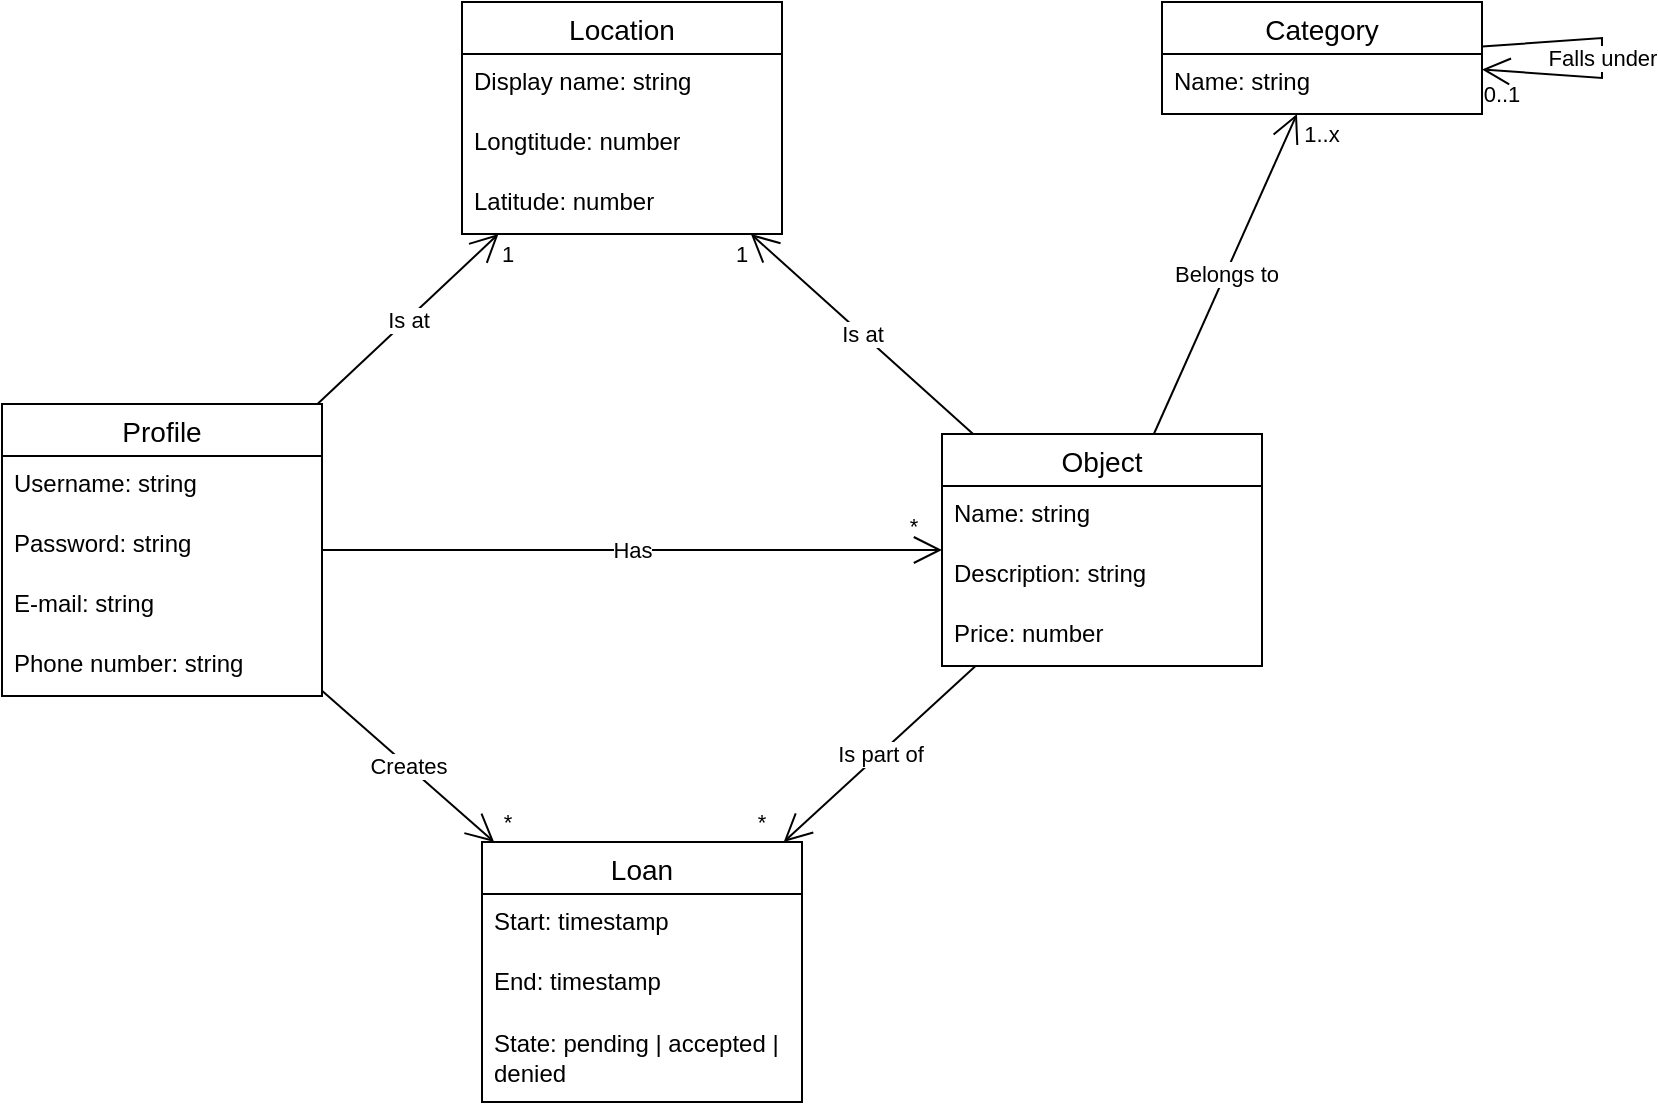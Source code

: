 <mxfile version="24.7.17" pages="3">
  <diagram id="iP7yAW1gZqmqzOnnHbDW" name="Domeinmodel">
    <mxGraphModel dx="574" dy="340" grid="1" gridSize="10" guides="1" tooltips="1" connect="1" arrows="1" fold="1" page="1" pageScale="1" pageWidth="1169" pageHeight="827" math="0" shadow="0">
      <root>
        <mxCell id="0" />
        <mxCell id="1" parent="0" />
        <mxCell id="3wHSySrnC8_4C8aTv1dS-4" value="Profile" style="swimlane;fontStyle=0;childLayout=stackLayout;horizontal=1;startSize=26;horizontalStack=0;resizeParent=1;resizeParentMax=0;resizeLast=0;collapsible=1;marginBottom=0;align=center;fontSize=14;" parent="1" vertex="1">
          <mxGeometry x="185" y="362" width="160" height="146" as="geometry" />
        </mxCell>
        <mxCell id="3wHSySrnC8_4C8aTv1dS-2" value="Username: string" style="text;strokeColor=none;fillColor=none;spacingLeft=4;spacingRight=4;overflow=hidden;rotatable=0;points=[[0,0.5],[1,0.5]];portConstraint=eastwest;fontSize=12;whiteSpace=wrap;html=1;" parent="3wHSySrnC8_4C8aTv1dS-4" vertex="1">
          <mxGeometry y="26" width="160" height="30" as="geometry" />
        </mxCell>
        <mxCell id="3wHSySrnC8_4C8aTv1dS-3" value="Password: string" style="text;strokeColor=none;fillColor=none;spacingLeft=4;spacingRight=4;overflow=hidden;rotatable=0;points=[[0,0.5],[1,0.5]];portConstraint=eastwest;fontSize=12;whiteSpace=wrap;html=1;" parent="3wHSySrnC8_4C8aTv1dS-4" vertex="1">
          <mxGeometry y="56" width="160" height="30" as="geometry" />
        </mxCell>
        <mxCell id="3wHSySrnC8_4C8aTv1dS-5" value="E-mail: string&lt;span style=&quot;white-space: pre;&quot;&gt;&#x9;&lt;/span&gt;&lt;span style=&quot;white-space: pre;&quot;&gt;&#x9;&lt;/span&gt;" style="text;strokeColor=none;fillColor=none;spacingLeft=4;spacingRight=4;overflow=hidden;rotatable=0;points=[[0,0.5],[1,0.5]];portConstraint=eastwest;fontSize=12;whiteSpace=wrap;html=1;" parent="3wHSySrnC8_4C8aTv1dS-4" vertex="1">
          <mxGeometry y="86" width="160" height="30" as="geometry" />
        </mxCell>
        <mxCell id="3wHSySrnC8_4C8aTv1dS-6" value="Phone number: string" style="text;strokeColor=none;fillColor=none;spacingLeft=4;spacingRight=4;overflow=hidden;rotatable=0;points=[[0,0.5],[1,0.5]];portConstraint=eastwest;fontSize=12;whiteSpace=wrap;html=1;" parent="3wHSySrnC8_4C8aTv1dS-4" vertex="1">
          <mxGeometry y="116" width="160" height="30" as="geometry" />
        </mxCell>
        <mxCell id="3wHSySrnC8_4C8aTv1dS-8" value="Object" style="swimlane;fontStyle=0;childLayout=stackLayout;horizontal=1;startSize=26;horizontalStack=0;resizeParent=1;resizeParentMax=0;resizeLast=0;collapsible=1;marginBottom=0;align=center;fontSize=14;" parent="1" vertex="1">
          <mxGeometry x="655" y="377" width="160" height="116" as="geometry" />
        </mxCell>
        <mxCell id="3wHSySrnC8_4C8aTv1dS-9" value="Name: string" style="text;strokeColor=none;fillColor=none;spacingLeft=4;spacingRight=4;overflow=hidden;rotatable=0;points=[[0,0.5],[1,0.5]];portConstraint=eastwest;fontSize=12;whiteSpace=wrap;html=1;" parent="3wHSySrnC8_4C8aTv1dS-8" vertex="1">
          <mxGeometry y="26" width="160" height="30" as="geometry" />
        </mxCell>
        <mxCell id="3wHSySrnC8_4C8aTv1dS-10" value="Description: string" style="text;strokeColor=none;fillColor=none;spacingLeft=4;spacingRight=4;overflow=hidden;rotatable=0;points=[[0,0.5],[1,0.5]];portConstraint=eastwest;fontSize=12;whiteSpace=wrap;html=1;" parent="3wHSySrnC8_4C8aTv1dS-8" vertex="1">
          <mxGeometry y="56" width="160" height="30" as="geometry" />
        </mxCell>
        <mxCell id="3wHSySrnC8_4C8aTv1dS-12" value="Price: number" style="text;strokeColor=none;fillColor=none;spacingLeft=4;spacingRight=4;overflow=hidden;rotatable=0;points=[[0,0.5],[1,0.5]];portConstraint=eastwest;fontSize=12;whiteSpace=wrap;html=1;" parent="3wHSySrnC8_4C8aTv1dS-8" vertex="1">
          <mxGeometry y="86" width="160" height="30" as="geometry" />
        </mxCell>
        <mxCell id="6EuKlPuf6K4xtYGKu7IM-1" value="Location" style="swimlane;fontStyle=0;childLayout=stackLayout;horizontal=1;startSize=26;horizontalStack=0;resizeParent=1;resizeParentMax=0;resizeLast=0;collapsible=1;marginBottom=0;align=center;fontSize=14;" parent="1" vertex="1">
          <mxGeometry x="415" y="161" width="160" height="116" as="geometry" />
        </mxCell>
        <mxCell id="6EuKlPuf6K4xtYGKu7IM-2" value="Display name: string" style="text;strokeColor=none;fillColor=none;spacingLeft=4;spacingRight=4;overflow=hidden;rotatable=0;points=[[0,0.5],[1,0.5]];portConstraint=eastwest;fontSize=12;whiteSpace=wrap;html=1;" parent="6EuKlPuf6K4xtYGKu7IM-1" vertex="1">
          <mxGeometry y="26" width="160" height="30" as="geometry" />
        </mxCell>
        <mxCell id="6EuKlPuf6K4xtYGKu7IM-3" value="Longtitude: number" style="text;strokeColor=none;fillColor=none;spacingLeft=4;spacingRight=4;overflow=hidden;rotatable=0;points=[[0,0.5],[1,0.5]];portConstraint=eastwest;fontSize=12;whiteSpace=wrap;html=1;" parent="6EuKlPuf6K4xtYGKu7IM-1" vertex="1">
          <mxGeometry y="56" width="160" height="30" as="geometry" />
        </mxCell>
        <mxCell id="6EuKlPuf6K4xtYGKu7IM-4" value="Latitude: number" style="text;strokeColor=none;fillColor=none;spacingLeft=4;spacingRight=4;overflow=hidden;rotatable=0;points=[[0,0.5],[1,0.5]];portConstraint=eastwest;fontSize=12;whiteSpace=wrap;html=1;" parent="6EuKlPuf6K4xtYGKu7IM-1" vertex="1">
          <mxGeometry y="86" width="160" height="30" as="geometry" />
        </mxCell>
        <mxCell id="QwC4DLSg5yHez1xrWoOO-3" value="Has" style="endArrow=open;endSize=12;html=1;rounded=0;" parent="1" source="3wHSySrnC8_4C8aTv1dS-4" target="3wHSySrnC8_4C8aTv1dS-8" edge="1">
          <mxGeometry width="160" relative="1" as="geometry">
            <mxPoint x="455" y="592" as="sourcePoint" />
            <mxPoint x="615" y="592" as="targetPoint" />
          </mxGeometry>
        </mxCell>
        <mxCell id="QwC4DLSg5yHez1xrWoOO-6" value="Loan" style="swimlane;fontStyle=0;childLayout=stackLayout;horizontal=1;startSize=26;horizontalStack=0;resizeParent=1;resizeParentMax=0;resizeLast=0;collapsible=1;marginBottom=0;align=center;fontSize=14;" parent="1" vertex="1">
          <mxGeometry x="425" y="581" width="160" height="130" as="geometry" />
        </mxCell>
        <mxCell id="QwC4DLSg5yHez1xrWoOO-7" value="Start: timestamp" style="text;strokeColor=none;fillColor=none;spacingLeft=4;spacingRight=4;overflow=hidden;rotatable=0;points=[[0,0.5],[1,0.5]];portConstraint=eastwest;fontSize=12;whiteSpace=wrap;html=1;" parent="QwC4DLSg5yHez1xrWoOO-6" vertex="1">
          <mxGeometry y="26" width="160" height="30" as="geometry" />
        </mxCell>
        <mxCell id="QwC4DLSg5yHez1xrWoOO-8" value="End: timestamp" style="text;strokeColor=none;fillColor=none;spacingLeft=4;spacingRight=4;overflow=hidden;rotatable=0;points=[[0,0.5],[1,0.5]];portConstraint=eastwest;fontSize=12;whiteSpace=wrap;html=1;" parent="QwC4DLSg5yHez1xrWoOO-6" vertex="1">
          <mxGeometry y="56" width="160" height="30" as="geometry" />
        </mxCell>
        <mxCell id="bujdYiThG-5xuJju6DkZ-9" value="State: pending | accepted | denied" style="text;strokeColor=none;fillColor=none;spacingLeft=4;spacingRight=4;overflow=hidden;rotatable=0;points=[[0,0.5],[1,0.5]];portConstraint=eastwest;fontSize=12;whiteSpace=wrap;html=1;verticalAlign=middle;" parent="QwC4DLSg5yHez1xrWoOO-6" vertex="1">
          <mxGeometry y="86" width="160" height="44" as="geometry" />
        </mxCell>
        <mxCell id="QwC4DLSg5yHez1xrWoOO-10" value="Creates" style="endArrow=open;endSize=12;html=1;rounded=0;" parent="1" source="3wHSySrnC8_4C8aTv1dS-4" target="QwC4DLSg5yHez1xrWoOO-6" edge="1">
          <mxGeometry width="160" relative="1" as="geometry">
            <mxPoint x="385" y="641" as="sourcePoint" />
            <mxPoint x="545" y="641" as="targetPoint" />
          </mxGeometry>
        </mxCell>
        <mxCell id="QwC4DLSg5yHez1xrWoOO-11" value="Is part of" style="endArrow=open;endSize=12;html=1;rounded=0;" parent="1" source="3wHSySrnC8_4C8aTv1dS-8" target="QwC4DLSg5yHez1xrWoOO-6" edge="1">
          <mxGeometry width="160" relative="1" as="geometry">
            <mxPoint x="385" y="641" as="sourcePoint" />
            <mxPoint x="545" y="641" as="targetPoint" />
          </mxGeometry>
        </mxCell>
        <mxCell id="QwC4DLSg5yHez1xrWoOO-13" value="Is at" style="endArrow=open;endSize=12;html=1;rounded=0;" parent="1" source="3wHSySrnC8_4C8aTv1dS-4" target="6EuKlPuf6K4xtYGKu7IM-1" edge="1">
          <mxGeometry width="160" relative="1" as="geometry">
            <mxPoint x="385" y="361" as="sourcePoint" />
            <mxPoint x="545" y="361" as="targetPoint" />
          </mxGeometry>
        </mxCell>
        <mxCell id="QwC4DLSg5yHez1xrWoOO-14" value="Is at" style="endArrow=open;endSize=12;html=1;rounded=0;" parent="1" source="3wHSySrnC8_4C8aTv1dS-8" target="6EuKlPuf6K4xtYGKu7IM-1" edge="1">
          <mxGeometry width="160" relative="1" as="geometry">
            <mxPoint x="321" y="402" as="sourcePoint" />
            <mxPoint x="443" y="287" as="targetPoint" />
          </mxGeometry>
        </mxCell>
        <mxCell id="QwC4DLSg5yHez1xrWoOO-15" value="&lt;font style=&quot;font-size: 11px;&quot;&gt;*&lt;/font&gt;" style="text;html=1;align=center;verticalAlign=middle;whiteSpace=wrap;rounded=0;" parent="1" vertex="1">
          <mxGeometry x="631" y="413" width="20" height="20" as="geometry" />
        </mxCell>
        <mxCell id="QwC4DLSg5yHez1xrWoOO-16" value="&lt;font style=&quot;font-size: 11px;&quot;&gt;*&lt;/font&gt;" style="text;html=1;align=center;verticalAlign=middle;whiteSpace=wrap;rounded=0;" parent="1" vertex="1">
          <mxGeometry x="555" y="561" width="20" height="20" as="geometry" />
        </mxCell>
        <mxCell id="QwC4DLSg5yHez1xrWoOO-17" value="&lt;font style=&quot;font-size: 11px;&quot;&gt;*&lt;/font&gt;" style="text;html=1;align=center;verticalAlign=middle;whiteSpace=wrap;rounded=0;" parent="1" vertex="1">
          <mxGeometry x="428" y="561" width="20" height="20" as="geometry" />
        </mxCell>
        <mxCell id="QwC4DLSg5yHez1xrWoOO-19" value="&lt;font style=&quot;font-size: 11px;&quot;&gt;1&lt;/font&gt;" style="text;html=1;align=center;verticalAlign=middle;whiteSpace=wrap;rounded=0;" parent="1" vertex="1">
          <mxGeometry x="545" y="277" width="20" height="20" as="geometry" />
        </mxCell>
        <mxCell id="QwC4DLSg5yHez1xrWoOO-20" value="&lt;font style=&quot;font-size: 11px;&quot;&gt;1&lt;/font&gt;" style="text;html=1;align=center;verticalAlign=middle;whiteSpace=wrap;rounded=0;" parent="1" vertex="1">
          <mxGeometry x="428" y="277" width="20" height="20" as="geometry" />
        </mxCell>
        <mxCell id="9098g1KzFuh_5hLfWxpQ-1" value="Category" style="swimlane;fontStyle=0;childLayout=stackLayout;horizontal=1;startSize=26;horizontalStack=0;resizeParent=1;resizeParentMax=0;resizeLast=0;collapsible=1;marginBottom=0;align=center;fontSize=14;" parent="1" vertex="1">
          <mxGeometry x="765" y="161" width="160" height="56" as="geometry" />
        </mxCell>
        <mxCell id="9098g1KzFuh_5hLfWxpQ-2" value="Name: string" style="text;strokeColor=none;fillColor=none;spacingLeft=4;spacingRight=4;overflow=hidden;rotatable=0;points=[[0,0.5],[1,0.5]];portConstraint=eastwest;fontSize=12;whiteSpace=wrap;html=1;" parent="9098g1KzFuh_5hLfWxpQ-1" vertex="1">
          <mxGeometry y="26" width="160" height="30" as="geometry" />
        </mxCell>
        <mxCell id="9098g1KzFuh_5hLfWxpQ-4" value="Belongs to" style="endArrow=open;endSize=12;html=1;rounded=0;" parent="1" source="3wHSySrnC8_4C8aTv1dS-8" target="9098g1KzFuh_5hLfWxpQ-1" edge="1">
          <mxGeometry width="160" relative="1" as="geometry">
            <mxPoint x="681" y="387" as="sourcePoint" />
            <mxPoint x="569" y="287" as="targetPoint" />
          </mxGeometry>
        </mxCell>
        <mxCell id="9098g1KzFuh_5hLfWxpQ-5" value="&lt;font style=&quot;font-size: 11px;&quot;&gt;1..x&lt;/font&gt;" style="text;html=1;align=center;verticalAlign=middle;whiteSpace=wrap;rounded=0;" parent="1" vertex="1">
          <mxGeometry x="835" y="217" width="20" height="20" as="geometry" />
        </mxCell>
        <mxCell id="9098g1KzFuh_5hLfWxpQ-6" value="Falls under" style="endArrow=open;endSize=12;html=1;rounded=0;" parent="1" source="9098g1KzFuh_5hLfWxpQ-1" target="9098g1KzFuh_5hLfWxpQ-1" edge="1">
          <mxGeometry width="160" relative="1" as="geometry">
            <mxPoint x="905" y="392" as="sourcePoint" />
            <mxPoint x="976" y="232" as="targetPoint" />
            <Array as="points">
              <mxPoint x="985" y="190" />
            </Array>
          </mxGeometry>
        </mxCell>
        <mxCell id="9098g1KzFuh_5hLfWxpQ-7" value="&lt;font style=&quot;font-size: 11px;&quot;&gt;0..1&lt;/font&gt;" style="text;html=1;align=center;verticalAlign=middle;whiteSpace=wrap;rounded=0;" parent="1" vertex="1">
          <mxGeometry x="925" y="197" width="20" height="20" as="geometry" />
        </mxCell>
      </root>
    </mxGraphModel>
  </diagram>
  <diagram id="C5RBs43oDa-KdzZeNtuy" name="Conceptueel Model">
    <mxGraphModel dx="1434" dy="850" grid="1" gridSize="10" guides="1" tooltips="1" connect="1" arrows="1" fold="1" page="1" pageScale="1" pageWidth="1169" pageHeight="827" math="0" shadow="0">
      <root>
        <mxCell id="WIyWlLk6GJQsqaUBKTNV-0" />
        <mxCell id="WIyWlLk6GJQsqaUBKTNV-1" parent="WIyWlLk6GJQsqaUBKTNV-0" />
        <mxCell id="orKfnWybVY6OIfr_CMh5-2" value="Has" style="rhombus;whiteSpace=wrap;html=1;" parent="WIyWlLk6GJQsqaUBKTNV-1" vertex="1">
          <mxGeometry x="510" y="406" width="96" height="49" as="geometry" />
        </mxCell>
        <mxCell id="orKfnWybVY6OIfr_CMh5-5" value="" style="endArrow=none;html=1;rounded=0;" parent="WIyWlLk6GJQsqaUBKTNV-1" source="4Xx-Y_77534VWpwhhw6w-5" target="orKfnWybVY6OIfr_CMh5-2" edge="1">
          <mxGeometry width="50" height="50" relative="1" as="geometry">
            <mxPoint x="386" y="476.348" as="sourcePoint" />
            <mxPoint x="576" y="452" as="targetPoint" />
          </mxGeometry>
        </mxCell>
        <mxCell id="orKfnWybVY6OIfr_CMh5-6" value="" style="endArrow=none;html=1;rounded=0;" parent="WIyWlLk6GJQsqaUBKTNV-1" source="orKfnWybVY6OIfr_CMh5-51" target="orKfnWybVY6OIfr_CMh5-2" edge="1">
          <mxGeometry width="50" height="50" relative="1" as="geometry">
            <mxPoint x="726" y="476.348" as="sourcePoint" />
            <mxPoint x="576" y="452" as="targetPoint" />
          </mxGeometry>
        </mxCell>
        <mxCell id="orKfnWybVY6OIfr_CMh5-7" value="" style="endArrow=none;html=1;rounded=0;" parent="WIyWlLk6GJQsqaUBKTNV-1" source="4Xx-Y_77534VWpwhhw6w-5" target="xxIpeWAoVZbsFupuYYbS-5" edge="1">
          <mxGeometry width="50" height="50" relative="1" as="geometry">
            <mxPoint x="386" y="512.87" as="sourcePoint" />
            <mxPoint x="406.133" y="573.858" as="targetPoint" />
          </mxGeometry>
        </mxCell>
        <mxCell id="orKfnWybVY6OIfr_CMh5-8" value="" style="endArrow=none;html=1;rounded=0;" parent="WIyWlLk6GJQsqaUBKTNV-1" source="xxIpeWAoVZbsFupuYYbS-6" target="orKfnWybVY6OIfr_CMh5-51" edge="1">
          <mxGeometry width="50" height="50" relative="1" as="geometry">
            <mxPoint x="587.95" y="548.842" as="sourcePoint" />
            <mxPoint x="726" y="512.87" as="targetPoint" />
          </mxGeometry>
        </mxCell>
        <mxCell id="orKfnWybVY6OIfr_CMh5-9" value="&lt;font style=&quot;font-size: 11px;&quot;&gt;(1..1)&lt;/font&gt;" style="text;html=1;align=center;verticalAlign=middle;whiteSpace=wrap;rounded=0;rotation=15;" parent="WIyWlLk6GJQsqaUBKTNV-1" vertex="1">
          <mxGeometry x="703" y="457" width="20" height="20" as="geometry" />
        </mxCell>
        <mxCell id="orKfnWybVY6OIfr_CMh5-11" value="&lt;font style=&quot;font-size: 11px;&quot;&gt;(0..N)&lt;/font&gt;" style="text;html=1;align=center;verticalAlign=middle;whiteSpace=wrap;rounded=0;rotation=-16;" parent="WIyWlLk6GJQsqaUBKTNV-1" vertex="1">
          <mxGeometry x="380" y="458" width="20" height="20" as="geometry" />
        </mxCell>
        <mxCell id="orKfnWybVY6OIfr_CMh5-12" value="&lt;font style=&quot;font-size: 11px;&quot;&gt;(0..N)&lt;/font&gt;" style="text;html=1;align=center;verticalAlign=middle;whiteSpace=wrap;rounded=0;rotation=30;" parent="WIyWlLk6GJQsqaUBKTNV-1" vertex="1">
          <mxGeometry x="379" y="509" width="20" height="20" as="geometry" />
        </mxCell>
        <mxCell id="orKfnWybVY6OIfr_CMh5-13" value="&lt;font style=&quot;font-size: 11px;&quot;&gt;(0..N)&lt;/font&gt;" style="text;html=1;align=center;verticalAlign=middle;whiteSpace=wrap;rounded=0;rotation=-30;" parent="WIyWlLk6GJQsqaUBKTNV-1" vertex="1">
          <mxGeometry x="703" y="510" width="20" height="20" as="geometry" />
        </mxCell>
        <mxCell id="orKfnWybVY6OIfr_CMh5-19" value="Username" style="ellipse;whiteSpace=wrap;html=1;align=center;" parent="WIyWlLk6GJQsqaUBKTNV-1" vertex="1">
          <mxGeometry x="236" y="406" width="100" height="40" as="geometry" />
        </mxCell>
        <mxCell id="orKfnWybVY6OIfr_CMh5-20" value="E-mail" style="ellipse;whiteSpace=wrap;html=1;align=center;" parent="WIyWlLk6GJQsqaUBKTNV-1" vertex="1">
          <mxGeometry x="154" y="439.77" width="100" height="40" as="geometry" />
        </mxCell>
        <mxCell id="orKfnWybVY6OIfr_CMh5-21" value="Phone Number" style="ellipse;whiteSpace=wrap;html=1;align=center;" parent="WIyWlLk6GJQsqaUBKTNV-1" vertex="1">
          <mxGeometry x="146" y="494" width="100" height="40" as="geometry" />
        </mxCell>
        <mxCell id="orKfnWybVY6OIfr_CMh5-23" value="Password" style="ellipse;whiteSpace=wrap;html=1;align=center;" parent="WIyWlLk6GJQsqaUBKTNV-1" vertex="1">
          <mxGeometry x="224" y="543" width="100" height="40" as="geometry" />
        </mxCell>
        <mxCell id="orKfnWybVY6OIfr_CMh5-25" value="" style="endArrow=none;html=1;rounded=0;" parent="WIyWlLk6GJQsqaUBKTNV-1" source="4Xx-Y_77534VWpwhhw6w-5" target="orKfnWybVY6OIfr_CMh5-21" edge="1">
          <mxGeometry relative="1" as="geometry">
            <mxPoint x="376" y="337.714" as="sourcePoint" />
            <mxPoint x="416" y="472" as="targetPoint" />
          </mxGeometry>
        </mxCell>
        <mxCell id="orKfnWybVY6OIfr_CMh5-26" value="" style="endArrow=none;html=1;rounded=0;" parent="WIyWlLk6GJQsqaUBKTNV-1" source="4Xx-Y_77534VWpwhhw6w-5" target="orKfnWybVY6OIfr_CMh5-20" edge="1">
          <mxGeometry relative="1" as="geometry">
            <mxPoint x="376" y="315.529" as="sourcePoint" />
            <mxPoint x="426" y="482" as="targetPoint" />
          </mxGeometry>
        </mxCell>
        <mxCell id="orKfnWybVY6OIfr_CMh5-27" value="" style="endArrow=none;html=1;rounded=0;" parent="WIyWlLk6GJQsqaUBKTNV-1" source="4Xx-Y_77534VWpwhhw6w-5" target="orKfnWybVY6OIfr_CMh5-19" edge="1">
          <mxGeometry relative="1" as="geometry">
            <mxPoint x="156.308" y="182" as="sourcePoint" />
            <mxPoint x="214" y="378" as="targetPoint" />
          </mxGeometry>
        </mxCell>
        <mxCell id="orKfnWybVY6OIfr_CMh5-28" value="" style="endArrow=none;html=1;rounded=0;" parent="WIyWlLk6GJQsqaUBKTNV-1" source="4Xx-Y_77534VWpwhhw6w-5" target="orKfnWybVY6OIfr_CMh5-23" edge="1">
          <mxGeometry relative="1" as="geometry">
            <mxPoint x="114" y="202" as="sourcePoint" />
            <mxPoint x="224" y="388" as="targetPoint" />
          </mxGeometry>
        </mxCell>
        <mxCell id="orKfnWybVY6OIfr_CMh5-33" value="Price" style="ellipse;whiteSpace=wrap;html=1;align=center;" parent="WIyWlLk6GJQsqaUBKTNV-1" vertex="1">
          <mxGeometry x="806" y="546" width="100" height="40" as="geometry" />
        </mxCell>
        <mxCell id="orKfnWybVY6OIfr_CMh5-35" value="Description" style="ellipse;whiteSpace=wrap;html=1;align=center;" parent="WIyWlLk6GJQsqaUBKTNV-1" vertex="1">
          <mxGeometry x="881" y="506" width="100" height="40" as="geometry" />
        </mxCell>
        <mxCell id="orKfnWybVY6OIfr_CMh5-36" value="Name" style="ellipse;whiteSpace=wrap;html=1;align=center;" parent="WIyWlLk6GJQsqaUBKTNV-1" vertex="1">
          <mxGeometry x="881" y="455" width="100" height="40" as="geometry" />
        </mxCell>
        <mxCell id="orKfnWybVY6OIfr_CMh5-37" value="" style="endArrow=none;html=1;rounded=0;" parent="WIyWlLk6GJQsqaUBKTNV-1" source="orKfnWybVY6OIfr_CMh5-33" target="orKfnWybVY6OIfr_CMh5-51" edge="1">
          <mxGeometry relative="1" as="geometry">
            <mxPoint x="666" y="671.71" as="sourcePoint" />
            <mxPoint x="814.378" y="522" as="targetPoint" />
          </mxGeometry>
        </mxCell>
        <mxCell id="orKfnWybVY6OIfr_CMh5-38" value="" style="endArrow=none;html=1;rounded=0;" parent="WIyWlLk6GJQsqaUBKTNV-1" source="orKfnWybVY6OIfr_CMh5-35" target="orKfnWybVY6OIfr_CMh5-51" edge="1">
          <mxGeometry relative="1" as="geometry">
            <mxPoint x="646" y="652" as="sourcePoint" />
            <mxPoint x="846" y="485.625" as="targetPoint" />
          </mxGeometry>
        </mxCell>
        <mxCell id="orKfnWybVY6OIfr_CMh5-40" value="" style="endArrow=none;html=1;rounded=0;" parent="WIyWlLk6GJQsqaUBKTNV-1" source="orKfnWybVY6OIfr_CMh5-51" target="orKfnWybVY6OIfr_CMh5-36" edge="1">
          <mxGeometry relative="1" as="geometry">
            <mxPoint x="841.714" y="462" as="sourcePoint" />
            <mxPoint x="806" y="532" as="targetPoint" />
          </mxGeometry>
        </mxCell>
        <mxCell id="orKfnWybVY6OIfr_CMh5-43" value="End" style="ellipse;whiteSpace=wrap;html=1;align=center;" parent="WIyWlLk6GJQsqaUBKTNV-1" vertex="1">
          <mxGeometry x="603" y="650" width="100" height="40" as="geometry" />
        </mxCell>
        <mxCell id="orKfnWybVY6OIfr_CMh5-44" value="Start" style="ellipse;whiteSpace=wrap;html=1;align=center;" parent="WIyWlLk6GJQsqaUBKTNV-1" vertex="1">
          <mxGeometry x="410" y="650" width="100" height="40" as="geometry" />
        </mxCell>
        <mxCell id="orKfnWybVY6OIfr_CMh5-45" value="" style="endArrow=none;html=1;rounded=0;" parent="WIyWlLk6GJQsqaUBKTNV-1" source="orKfnWybVY6OIfr_CMh5-43" target="xxIpeWAoVZbsFupuYYbS-2" edge="1">
          <mxGeometry relative="1" as="geometry">
            <mxPoint x="860" y="685.81" as="sourcePoint" />
            <mxPoint x="932.237" y="598.0" as="targetPoint" />
          </mxGeometry>
        </mxCell>
        <mxCell id="orKfnWybVY6OIfr_CMh5-47" value="" style="endArrow=none;html=1;rounded=0;" parent="WIyWlLk6GJQsqaUBKTNV-1" source="orKfnWybVY6OIfr_CMh5-44" target="xxIpeWAoVZbsFupuYYbS-2" edge="1">
          <mxGeometry relative="1" as="geometry">
            <mxPoint x="860" y="685.81" as="sourcePoint" />
            <mxPoint x="887.763" y="598.0" as="targetPoint" />
          </mxGeometry>
        </mxCell>
        <mxCell id="orKfnWybVY6OIfr_CMh5-51" value="Object" style="whiteSpace=wrap;html=1;align=center;" parent="WIyWlLk6GJQsqaUBKTNV-1" vertex="1">
          <mxGeometry x="726" y="472" width="100" height="40" as="geometry" />
        </mxCell>
        <mxCell id="4Xx-Y_77534VWpwhhw6w-5" value="Profile" style="whiteSpace=wrap;html=1;align=center;" parent="WIyWlLk6GJQsqaUBKTNV-1" vertex="1">
          <mxGeometry x="276" y="472" width="100" height="40" as="geometry" />
        </mxCell>
        <mxCell id="J7_Exr57umTuO-PS0QFA-0" value="Location" style="whiteSpace=wrap;html=1;align=center;" parent="WIyWlLk6GJQsqaUBKTNV-1" vertex="1">
          <mxGeometry x="505" y="233" width="100" height="40" as="geometry" />
        </mxCell>
        <mxCell id="J7_Exr57umTuO-PS0QFA-1" value="Is at" style="rhombus;whiteSpace=wrap;html=1;" parent="WIyWlLk6GJQsqaUBKTNV-1" vertex="1">
          <mxGeometry x="616" y="333" width="80" height="49" as="geometry" />
        </mxCell>
        <mxCell id="J7_Exr57umTuO-PS0QFA-2" value="Is at" style="rhombus;whiteSpace=wrap;html=1;" parent="WIyWlLk6GJQsqaUBKTNV-1" vertex="1">
          <mxGeometry x="410" y="333" width="80" height="49" as="geometry" />
        </mxCell>
        <mxCell id="J7_Exr57umTuO-PS0QFA-3" value="" style="endArrow=none;html=1;rounded=0;" parent="WIyWlLk6GJQsqaUBKTNV-1" source="J7_Exr57umTuO-PS0QFA-2" target="J7_Exr57umTuO-PS0QFA-0" edge="1">
          <mxGeometry relative="1" as="geometry">
            <mxPoint x="451" y="383" as="sourcePoint" />
            <mxPoint x="611" y="383" as="targetPoint" />
          </mxGeometry>
        </mxCell>
        <mxCell id="J7_Exr57umTuO-PS0QFA-4" value="" style="endArrow=none;html=1;rounded=0;" parent="WIyWlLk6GJQsqaUBKTNV-1" source="4Xx-Y_77534VWpwhhw6w-5" target="J7_Exr57umTuO-PS0QFA-2" edge="1">
          <mxGeometry relative="1" as="geometry">
            <mxPoint x="451" y="383" as="sourcePoint" />
            <mxPoint x="611" y="383" as="targetPoint" />
          </mxGeometry>
        </mxCell>
        <mxCell id="J7_Exr57umTuO-PS0QFA-5" value="" style="endArrow=none;html=1;rounded=0;" parent="WIyWlLk6GJQsqaUBKTNV-1" source="orKfnWybVY6OIfr_CMh5-51" target="J7_Exr57umTuO-PS0QFA-1" edge="1">
          <mxGeometry relative="1" as="geometry">
            <mxPoint x="451" y="383" as="sourcePoint" />
            <mxPoint x="611" y="383" as="targetPoint" />
          </mxGeometry>
        </mxCell>
        <mxCell id="J7_Exr57umTuO-PS0QFA-6" value="" style="endArrow=none;html=1;rounded=0;" parent="WIyWlLk6GJQsqaUBKTNV-1" source="J7_Exr57umTuO-PS0QFA-1" target="J7_Exr57umTuO-PS0QFA-0" edge="1">
          <mxGeometry relative="1" as="geometry">
            <mxPoint x="451" y="383" as="sourcePoint" />
            <mxPoint x="611" y="383" as="targetPoint" />
          </mxGeometry>
        </mxCell>
        <mxCell id="J7_Exr57umTuO-PS0QFA-7" value="&lt;font style=&quot;font-size: 11px;&quot;&gt;(0..N)&lt;/font&gt;" style="text;html=1;align=center;verticalAlign=middle;whiteSpace=wrap;rounded=0;rotation=-46;" parent="WIyWlLk6GJQsqaUBKTNV-1" vertex="1">
          <mxGeometry x="501" y="274" width="22" height="21" as="geometry" />
        </mxCell>
        <mxCell id="J7_Exr57umTuO-PS0QFA-8" value="&lt;font style=&quot;font-size: 11px;&quot;&gt;(1..1)&lt;/font&gt;" style="text;html=1;align=center;verticalAlign=middle;whiteSpace=wrap;rounded=0;rotation=-46;" parent="WIyWlLk6GJQsqaUBKTNV-1" vertex="1">
          <mxGeometry x="336" y="449.77" width="20" height="20" as="geometry" />
        </mxCell>
        <mxCell id="J7_Exr57umTuO-PS0QFA-9" value="&lt;font style=&quot;font-size: 11px;&quot;&gt;(1..1)&lt;/font&gt;" style="text;html=1;align=center;verticalAlign=middle;whiteSpace=wrap;rounded=0;rotation=45;" parent="WIyWlLk6GJQsqaUBKTNV-1" vertex="1">
          <mxGeometry x="590" y="278" width="20" height="20" as="geometry" />
        </mxCell>
        <mxCell id="J7_Exr57umTuO-PS0QFA-10" value="&lt;font style=&quot;font-size: 11px;&quot;&gt;(1..1)&lt;/font&gt;" style="text;html=1;align=center;verticalAlign=middle;whiteSpace=wrap;rounded=0;rotation=48;" parent="WIyWlLk6GJQsqaUBKTNV-1" vertex="1">
          <mxGeometry x="745" y="447.77" width="20" height="20" as="geometry" />
        </mxCell>
        <mxCell id="o1FvbyAlDGFvQXaPQR0_-2" value="Latitude" style="ellipse;whiteSpace=wrap;html=1;align=center;" parent="WIyWlLk6GJQsqaUBKTNV-1" vertex="1">
          <mxGeometry x="605" y="184" width="100" height="40" as="geometry" />
        </mxCell>
        <mxCell id="o1FvbyAlDGFvQXaPQR0_-3" value="Longtitude" style="ellipse;whiteSpace=wrap;html=1;align=center;" parent="WIyWlLk6GJQsqaUBKTNV-1" vertex="1">
          <mxGeometry x="508" y="144" width="100" height="40" as="geometry" />
        </mxCell>
        <mxCell id="o1FvbyAlDGFvQXaPQR0_-4" value="Display name" style="ellipse;whiteSpace=wrap;html=1;align=center;" parent="WIyWlLk6GJQsqaUBKTNV-1" vertex="1">
          <mxGeometry x="406" y="184" width="100" height="40" as="geometry" />
        </mxCell>
        <mxCell id="pjcocmFD-WZUv9KvS9gG-0" value="" style="endArrow=none;html=1;rounded=0;" parent="WIyWlLk6GJQsqaUBKTNV-1" source="J7_Exr57umTuO-PS0QFA-0" target="o1FvbyAlDGFvQXaPQR0_-2" edge="1">
          <mxGeometry relative="1" as="geometry">
            <mxPoint x="484" y="294" as="sourcePoint" />
            <mxPoint x="644" y="294" as="targetPoint" />
          </mxGeometry>
        </mxCell>
        <mxCell id="pjcocmFD-WZUv9KvS9gG-1" value="" style="endArrow=none;html=1;rounded=0;" parent="WIyWlLk6GJQsqaUBKTNV-1" source="J7_Exr57umTuO-PS0QFA-0" target="o1FvbyAlDGFvQXaPQR0_-3" edge="1">
          <mxGeometry relative="1" as="geometry">
            <mxPoint x="484" y="294" as="sourcePoint" />
            <mxPoint x="644" y="294" as="targetPoint" />
          </mxGeometry>
        </mxCell>
        <mxCell id="pjcocmFD-WZUv9KvS9gG-2" value="" style="endArrow=none;html=1;rounded=0;" parent="WIyWlLk6GJQsqaUBKTNV-1" source="o1FvbyAlDGFvQXaPQR0_-4" target="J7_Exr57umTuO-PS0QFA-0" edge="1">
          <mxGeometry relative="1" as="geometry">
            <mxPoint x="484" y="294" as="sourcePoint" />
            <mxPoint x="644" y="294" as="targetPoint" />
          </mxGeometry>
        </mxCell>
        <mxCell id="xxIpeWAoVZbsFupuYYbS-2" value="Loan" style="whiteSpace=wrap;html=1;align=center;" parent="WIyWlLk6GJQsqaUBKTNV-1" vertex="1">
          <mxGeometry x="510" y="598" width="100" height="40" as="geometry" />
        </mxCell>
        <mxCell id="xxIpeWAoVZbsFupuYYbS-4" value="" style="endArrow=none;html=1;rounded=0;" parent="WIyWlLk6GJQsqaUBKTNV-1" source="xxIpeWAoVZbsFupuYYbS-5" target="xxIpeWAoVZbsFupuYYbS-2" edge="1">
          <mxGeometry width="50" height="50" relative="1" as="geometry">
            <mxPoint x="447.022" y="613.414" as="sourcePoint" />
            <mxPoint x="433" y="688" as="targetPoint" />
          </mxGeometry>
        </mxCell>
        <mxCell id="xxIpeWAoVZbsFupuYYbS-5" value="Requests" style="rhombus;whiteSpace=wrap;html=1;" parent="WIyWlLk6GJQsqaUBKTNV-1" vertex="1">
          <mxGeometry x="394" y="534" width="96" height="49" as="geometry" />
        </mxCell>
        <mxCell id="xxIpeWAoVZbsFupuYYbS-6" value="Used in" style="rhombus;whiteSpace=wrap;html=1;" parent="WIyWlLk6GJQsqaUBKTNV-1" vertex="1">
          <mxGeometry x="625" y="527" width="96" height="49" as="geometry" />
        </mxCell>
        <mxCell id="xxIpeWAoVZbsFupuYYbS-8" value="" style="endArrow=none;html=1;rounded=0;" parent="WIyWlLk6GJQsqaUBKTNV-1" source="xxIpeWAoVZbsFupuYYbS-2" target="xxIpeWAoVZbsFupuYYbS-6" edge="1">
          <mxGeometry relative="1" as="geometry">
            <mxPoint x="524" y="684" as="sourcePoint" />
            <mxPoint x="684" y="684" as="targetPoint" />
          </mxGeometry>
        </mxCell>
        <mxCell id="xxIpeWAoVZbsFupuYYbS-20" value="Category" style="whiteSpace=wrap;html=1;align=center;" parent="WIyWlLk6GJQsqaUBKTNV-1" vertex="1">
          <mxGeometry x="844" y="184" width="100" height="40" as="geometry" />
        </mxCell>
        <mxCell id="xxIpeWAoVZbsFupuYYbS-21" value="Contains" style="rhombus;whiteSpace=wrap;html=1;" parent="WIyWlLk6GJQsqaUBKTNV-1" vertex="1">
          <mxGeometry x="802" y="314" width="80" height="49" as="geometry" />
        </mxCell>
        <mxCell id="xxIpeWAoVZbsFupuYYbS-22" value="" style="endArrow=none;html=1;rounded=0;" parent="WIyWlLk6GJQsqaUBKTNV-1" source="xxIpeWAoVZbsFupuYYbS-21" target="xxIpeWAoVZbsFupuYYbS-20" edge="1">
          <mxGeometry relative="1" as="geometry">
            <mxPoint x="644" y="554" as="sourcePoint" />
            <mxPoint x="804" y="554" as="targetPoint" />
          </mxGeometry>
        </mxCell>
        <mxCell id="xxIpeWAoVZbsFupuYYbS-23" value="" style="endArrow=none;html=1;rounded=0;" parent="WIyWlLk6GJQsqaUBKTNV-1" source="xxIpeWAoVZbsFupuYYbS-21" target="orKfnWybVY6OIfr_CMh5-51" edge="1">
          <mxGeometry relative="1" as="geometry">
            <mxPoint x="644" y="554" as="sourcePoint" />
            <mxPoint x="804" y="554" as="targetPoint" />
          </mxGeometry>
        </mxCell>
        <mxCell id="xxIpeWAoVZbsFupuYYbS-24" value="Name" style="ellipse;whiteSpace=wrap;html=1;align=center;" parent="WIyWlLk6GJQsqaUBKTNV-1" vertex="1">
          <mxGeometry x="726" y="134" width="100" height="40" as="geometry" />
        </mxCell>
        <mxCell id="xxIpeWAoVZbsFupuYYbS-25" value="Falls&amp;nbsp;&lt;div&gt;under&lt;/div&gt;" style="rhombus;whiteSpace=wrap;html=1;" parent="WIyWlLk6GJQsqaUBKTNV-1" vertex="1">
          <mxGeometry x="944" y="297" width="80" height="49" as="geometry" />
        </mxCell>
        <mxCell id="xxIpeWAoVZbsFupuYYbS-26" value="" style="endArrow=none;html=1;rounded=0;exitX=1;exitY=0.5;exitDx=0;exitDy=0;" parent="WIyWlLk6GJQsqaUBKTNV-1" source="xxIpeWAoVZbsFupuYYbS-25" target="xxIpeWAoVZbsFupuYYbS-20" edge="1">
          <mxGeometry relative="1" as="geometry">
            <mxPoint x="860" y="329" as="sourcePoint" />
            <mxPoint x="896" y="234" as="targetPoint" />
          </mxGeometry>
        </mxCell>
        <mxCell id="xxIpeWAoVZbsFupuYYbS-27" value="" style="endArrow=none;html=1;rounded=0;exitX=0;exitY=0.5;exitDx=0;exitDy=0;" parent="WIyWlLk6GJQsqaUBKTNV-1" source="xxIpeWAoVZbsFupuYYbS-25" target="xxIpeWAoVZbsFupuYYbS-20" edge="1">
          <mxGeometry relative="1" as="geometry">
            <mxPoint x="1064" y="332" as="sourcePoint" />
            <mxPoint x="931" y="234" as="targetPoint" />
          </mxGeometry>
        </mxCell>
        <mxCell id="xxIpeWAoVZbsFupuYYbS-30" value="&lt;font style=&quot;font-size: 11px;&quot;&gt;(1..1)&lt;/font&gt;" style="text;html=1;align=center;verticalAlign=middle;whiteSpace=wrap;rounded=0;rotation=27;" parent="WIyWlLk6GJQsqaUBKTNV-1" vertex="1">
          <mxGeometry x="504" y="577" width="20" height="20" as="geometry" />
        </mxCell>
        <mxCell id="xxIpeWAoVZbsFupuYYbS-31" value="&lt;font style=&quot;font-size: 11px;&quot;&gt;(1..1)&lt;/font&gt;" style="text;html=1;align=center;verticalAlign=middle;whiteSpace=wrap;rounded=0;rotation=-33;" parent="WIyWlLk6GJQsqaUBKTNV-1" vertex="1">
          <mxGeometry x="589" y="577" width="20" height="20" as="geometry" />
        </mxCell>
        <mxCell id="xxIpeWAoVZbsFupuYYbS-32" value="&lt;font style=&quot;font-size: 11px;&quot;&gt;(0..M)&lt;/font&gt;" style="text;html=1;align=center;verticalAlign=middle;whiteSpace=wrap;rounded=0;rotation=0;" parent="WIyWlLk6GJQsqaUBKTNV-1" vertex="1">
          <mxGeometry x="857" y="221" width="20" height="20" as="geometry" />
        </mxCell>
        <mxCell id="xxIpeWAoVZbsFupuYYbS-33" value="&lt;font style=&quot;font-size: 11px;&quot;&gt;(0..N)&lt;/font&gt;" style="text;html=1;align=center;verticalAlign=middle;whiteSpace=wrap;rounded=0;rotation=0;" parent="WIyWlLk6GJQsqaUBKTNV-1" vertex="1">
          <mxGeometry x="794" y="455" width="20" height="20" as="geometry" />
        </mxCell>
        <mxCell id="xxIpeWAoVZbsFupuYYbS-34" value="&lt;font style=&quot;font-size: 11px;&quot;&gt;(0..1)&lt;/font&gt;" style="text;html=1;align=center;verticalAlign=middle;whiteSpace=wrap;rounded=0;rotation=40;" parent="WIyWlLk6GJQsqaUBKTNV-1" vertex="1">
          <mxGeometry x="930" y="226" width="20" height="20" as="geometry" />
        </mxCell>
        <mxCell id="xxIpeWAoVZbsFupuYYbS-35" value="&lt;font style=&quot;font-size: 11px;&quot;&gt;(0..N)&lt;/font&gt;" style="text;html=1;align=center;verticalAlign=middle;whiteSpace=wrap;rounded=0;rotation=63;" parent="WIyWlLk6GJQsqaUBKTNV-1" vertex="1">
          <mxGeometry x="893" y="229" width="20" height="20" as="geometry" />
        </mxCell>
        <mxCell id="xxIpeWAoVZbsFupuYYbS-37" value="" style="endArrow=none;html=1;rounded=0;" parent="WIyWlLk6GJQsqaUBKTNV-1" source="xxIpeWAoVZbsFupuYYbS-24" target="xxIpeWAoVZbsFupuYYbS-20" edge="1">
          <mxGeometry relative="1" as="geometry">
            <mxPoint x="714" y="184" as="sourcePoint" />
            <mxPoint x="874" y="184" as="targetPoint" />
          </mxGeometry>
        </mxCell>
        <mxCell id="oZzLNGBTYVi5_5lth5eK-0" value="Status" style="ellipse;whiteSpace=wrap;html=1;align=center;" parent="WIyWlLk6GJQsqaUBKTNV-1" vertex="1">
          <mxGeometry x="510" y="690" width="100" height="40" as="geometry" />
        </mxCell>
        <mxCell id="oZzLNGBTYVi5_5lth5eK-2" value="" style="endArrow=none;html=1;rounded=0;" parent="WIyWlLk6GJQsqaUBKTNV-1" source="xxIpeWAoVZbsFupuYYbS-2" target="oZzLNGBTYVi5_5lth5eK-0" edge="1">
          <mxGeometry relative="1" as="geometry">
            <mxPoint x="500" y="440" as="sourcePoint" />
            <mxPoint x="660" y="440" as="targetPoint" />
          </mxGeometry>
        </mxCell>
      </root>
    </mxGraphModel>
  </diagram>
  <diagram id="gn2QoMlLI8iuXnHA6Yxi" name="Logisch Model">
    <mxGraphModel dx="1434" dy="850" grid="1" gridSize="10" guides="1" tooltips="1" connect="1" arrows="1" fold="1" page="1" pageScale="1" pageWidth="1169" pageHeight="827" math="0" shadow="0">
      <root>
        <mxCell id="0" />
        <mxCell id="1" parent="0" />
        <mxCell id="ygzWwk1hrkNbgsmUWnj5-1" value="Profile" style="shape=table;startSize=30;container=1;collapsible=1;childLayout=tableLayout;fixedRows=1;rowLines=0;fontStyle=1;align=center;resizeLast=1;html=1;" parent="1" vertex="1">
          <mxGeometry x="110" y="269" width="180" height="210" as="geometry" />
        </mxCell>
        <mxCell id="ygzWwk1hrkNbgsmUWnj5-2" value="" style="shape=tableRow;horizontal=0;startSize=0;swimlaneHead=0;swimlaneBody=0;fillColor=none;collapsible=0;dropTarget=0;points=[[0,0.5],[1,0.5]];portConstraint=eastwest;top=0;left=0;right=0;bottom=1;" parent="ygzWwk1hrkNbgsmUWnj5-1" vertex="1">
          <mxGeometry y="30" width="180" height="30" as="geometry" />
        </mxCell>
        <mxCell id="ygzWwk1hrkNbgsmUWnj5-3" value="PK" style="shape=partialRectangle;connectable=0;fillColor=none;top=0;left=0;bottom=0;right=0;fontStyle=1;overflow=hidden;whiteSpace=wrap;html=1;" parent="ygzWwk1hrkNbgsmUWnj5-2" vertex="1">
          <mxGeometry width="30" height="30" as="geometry">
            <mxRectangle width="30" height="30" as="alternateBounds" />
          </mxGeometry>
        </mxCell>
        <mxCell id="ygzWwk1hrkNbgsmUWnj5-4" value="Profile ID" style="shape=partialRectangle;connectable=0;fillColor=none;top=0;left=0;bottom=0;right=0;align=left;spacingLeft=6;fontStyle=5;overflow=hidden;whiteSpace=wrap;html=1;" parent="ygzWwk1hrkNbgsmUWnj5-2" vertex="1">
          <mxGeometry x="30" width="150" height="30" as="geometry">
            <mxRectangle width="150" height="30" as="alternateBounds" />
          </mxGeometry>
        </mxCell>
        <mxCell id="SOgxIKw7YPfHmEBDxN6_-17" value="" style="shape=tableRow;horizontal=0;startSize=0;swimlaneHead=0;swimlaneBody=0;fillColor=none;collapsible=0;dropTarget=0;points=[[0,0.5],[1,0.5]];portConstraint=eastwest;top=0;left=0;right=0;bottom=0;" parent="ygzWwk1hrkNbgsmUWnj5-1" vertex="1">
          <mxGeometry y="60" width="180" height="30" as="geometry" />
        </mxCell>
        <mxCell id="SOgxIKw7YPfHmEBDxN6_-18" value="FK1" style="shape=partialRectangle;connectable=0;fillColor=none;top=0;left=0;bottom=0;right=0;fontStyle=0;overflow=hidden;whiteSpace=wrap;html=1;" parent="SOgxIKw7YPfHmEBDxN6_-17" vertex="1">
          <mxGeometry width="30" height="30" as="geometry">
            <mxRectangle width="30" height="30" as="alternateBounds" />
          </mxGeometry>
        </mxCell>
        <mxCell id="SOgxIKw7YPfHmEBDxN6_-19" value="Location ID" style="shape=partialRectangle;connectable=0;fillColor=none;top=0;left=0;bottom=0;right=0;align=left;spacingLeft=6;fontStyle=0;overflow=hidden;whiteSpace=wrap;html=1;" parent="SOgxIKw7YPfHmEBDxN6_-17" vertex="1">
          <mxGeometry x="30" width="150" height="30" as="geometry">
            <mxRectangle width="150" height="30" as="alternateBounds" />
          </mxGeometry>
        </mxCell>
        <mxCell id="JQg6SRa4F5uyXgpGLYrV-3" value="" style="shape=tableRow;horizontal=0;startSize=0;swimlaneHead=0;swimlaneBody=0;fillColor=none;collapsible=0;dropTarget=0;points=[[0,0.5],[1,0.5]];portConstraint=eastwest;top=0;left=0;right=0;bottom=0;" vertex="1" parent="ygzWwk1hrkNbgsmUWnj5-1">
          <mxGeometry y="90" width="180" height="30" as="geometry" />
        </mxCell>
        <mxCell id="JQg6SRa4F5uyXgpGLYrV-4" value="" style="shape=partialRectangle;connectable=0;fillColor=none;top=0;left=0;bottom=0;right=0;editable=1;overflow=hidden;" vertex="1" parent="JQg6SRa4F5uyXgpGLYrV-3">
          <mxGeometry width="30" height="30" as="geometry">
            <mxRectangle width="30" height="30" as="alternateBounds" />
          </mxGeometry>
        </mxCell>
        <mxCell id="JQg6SRa4F5uyXgpGLYrV-5" value="Username" style="shape=partialRectangle;connectable=0;fillColor=none;top=0;left=0;bottom=0;right=0;align=left;spacingLeft=6;overflow=hidden;" vertex="1" parent="JQg6SRa4F5uyXgpGLYrV-3">
          <mxGeometry x="30" width="150" height="30" as="geometry">
            <mxRectangle width="150" height="30" as="alternateBounds" />
          </mxGeometry>
        </mxCell>
        <mxCell id="JQg6SRa4F5uyXgpGLYrV-6" value="" style="shape=tableRow;horizontal=0;startSize=0;swimlaneHead=0;swimlaneBody=0;fillColor=none;collapsible=0;dropTarget=0;points=[[0,0.5],[1,0.5]];portConstraint=eastwest;top=0;left=0;right=0;bottom=0;" vertex="1" parent="ygzWwk1hrkNbgsmUWnj5-1">
          <mxGeometry y="120" width="180" height="30" as="geometry" />
        </mxCell>
        <mxCell id="JQg6SRa4F5uyXgpGLYrV-7" value="" style="shape=partialRectangle;connectable=0;fillColor=none;top=0;left=0;bottom=0;right=0;editable=1;overflow=hidden;" vertex="1" parent="JQg6SRa4F5uyXgpGLYrV-6">
          <mxGeometry width="30" height="30" as="geometry">
            <mxRectangle width="30" height="30" as="alternateBounds" />
          </mxGeometry>
        </mxCell>
        <mxCell id="JQg6SRa4F5uyXgpGLYrV-8" value="Password" style="shape=partialRectangle;connectable=0;fillColor=none;top=0;left=0;bottom=0;right=0;align=left;spacingLeft=6;overflow=hidden;" vertex="1" parent="JQg6SRa4F5uyXgpGLYrV-6">
          <mxGeometry x="30" width="150" height="30" as="geometry">
            <mxRectangle width="150" height="30" as="alternateBounds" />
          </mxGeometry>
        </mxCell>
        <mxCell id="ygzWwk1hrkNbgsmUWnj5-5" value="" style="shape=tableRow;horizontal=0;startSize=0;swimlaneHead=0;swimlaneBody=0;fillColor=none;collapsible=0;dropTarget=0;points=[[0,0.5],[1,0.5]];portConstraint=eastwest;top=0;left=0;right=0;bottom=0;" parent="ygzWwk1hrkNbgsmUWnj5-1" vertex="1">
          <mxGeometry y="150" width="180" height="30" as="geometry" />
        </mxCell>
        <mxCell id="ygzWwk1hrkNbgsmUWnj5-6" value="" style="shape=partialRectangle;connectable=0;fillColor=none;top=0;left=0;bottom=0;right=0;editable=1;overflow=hidden;whiteSpace=wrap;html=1;" parent="ygzWwk1hrkNbgsmUWnj5-5" vertex="1">
          <mxGeometry width="30" height="30" as="geometry">
            <mxRectangle width="30" height="30" as="alternateBounds" />
          </mxGeometry>
        </mxCell>
        <mxCell id="ygzWwk1hrkNbgsmUWnj5-7" value="E-mail" style="shape=partialRectangle;connectable=0;fillColor=none;top=0;left=0;bottom=0;right=0;align=left;spacingLeft=6;overflow=hidden;whiteSpace=wrap;html=1;" parent="ygzWwk1hrkNbgsmUWnj5-5" vertex="1">
          <mxGeometry x="30" width="150" height="30" as="geometry">
            <mxRectangle width="150" height="30" as="alternateBounds" />
          </mxGeometry>
        </mxCell>
        <mxCell id="ygzWwk1hrkNbgsmUWnj5-8" value="" style="shape=tableRow;horizontal=0;startSize=0;swimlaneHead=0;swimlaneBody=0;fillColor=none;collapsible=0;dropTarget=0;points=[[0,0.5],[1,0.5]];portConstraint=eastwest;top=0;left=0;right=0;bottom=0;" parent="ygzWwk1hrkNbgsmUWnj5-1" vertex="1">
          <mxGeometry y="180" width="180" height="30" as="geometry" />
        </mxCell>
        <mxCell id="ygzWwk1hrkNbgsmUWnj5-9" value="" style="shape=partialRectangle;connectable=0;fillColor=none;top=0;left=0;bottom=0;right=0;editable=1;overflow=hidden;whiteSpace=wrap;html=1;" parent="ygzWwk1hrkNbgsmUWnj5-8" vertex="1">
          <mxGeometry width="30" height="30" as="geometry">
            <mxRectangle width="30" height="30" as="alternateBounds" />
          </mxGeometry>
        </mxCell>
        <mxCell id="ygzWwk1hrkNbgsmUWnj5-10" value="Phone number" style="shape=partialRectangle;connectable=0;fillColor=none;top=0;left=0;bottom=0;right=0;align=left;spacingLeft=6;overflow=hidden;whiteSpace=wrap;html=1;" parent="ygzWwk1hrkNbgsmUWnj5-8" vertex="1">
          <mxGeometry x="30" width="150" height="30" as="geometry">
            <mxRectangle width="150" height="30" as="alternateBounds" />
          </mxGeometry>
        </mxCell>
        <mxCell id="SOgxIKw7YPfHmEBDxN6_-1" value="Location" style="shape=table;startSize=30;container=1;collapsible=1;childLayout=tableLayout;fixedRows=1;rowLines=0;fontStyle=1;align=center;resizeLast=1;html=1;" parent="1" vertex="1">
          <mxGeometry x="390" y="69" width="180" height="150" as="geometry" />
        </mxCell>
        <mxCell id="SOgxIKw7YPfHmEBDxN6_-2" value="" style="shape=tableRow;horizontal=0;startSize=0;swimlaneHead=0;swimlaneBody=0;fillColor=none;collapsible=0;dropTarget=0;points=[[0,0.5],[1,0.5]];portConstraint=eastwest;top=0;left=0;right=0;bottom=1;" parent="SOgxIKw7YPfHmEBDxN6_-1" vertex="1">
          <mxGeometry y="30" width="180" height="30" as="geometry" />
        </mxCell>
        <mxCell id="SOgxIKw7YPfHmEBDxN6_-3" value="PK" style="shape=partialRectangle;connectable=0;fillColor=none;top=0;left=0;bottom=0;right=0;fontStyle=1;overflow=hidden;whiteSpace=wrap;html=1;" parent="SOgxIKw7YPfHmEBDxN6_-2" vertex="1">
          <mxGeometry width="30" height="30" as="geometry">
            <mxRectangle width="30" height="30" as="alternateBounds" />
          </mxGeometry>
        </mxCell>
        <mxCell id="SOgxIKw7YPfHmEBDxN6_-4" value="Location ID" style="shape=partialRectangle;connectable=0;fillColor=none;top=0;left=0;bottom=0;right=0;align=left;spacingLeft=6;fontStyle=5;overflow=hidden;whiteSpace=wrap;html=1;" parent="SOgxIKw7YPfHmEBDxN6_-2" vertex="1">
          <mxGeometry x="30" width="150" height="30" as="geometry">
            <mxRectangle width="150" height="30" as="alternateBounds" />
          </mxGeometry>
        </mxCell>
        <mxCell id="SOgxIKw7YPfHmEBDxN6_-8" value="" style="shape=tableRow;horizontal=0;startSize=0;swimlaneHead=0;swimlaneBody=0;fillColor=none;collapsible=0;dropTarget=0;points=[[0,0.5],[1,0.5]];portConstraint=eastwest;top=0;left=0;right=0;bottom=0;" parent="SOgxIKw7YPfHmEBDxN6_-1" vertex="1">
          <mxGeometry y="60" width="180" height="30" as="geometry" />
        </mxCell>
        <mxCell id="SOgxIKw7YPfHmEBDxN6_-9" value="" style="shape=partialRectangle;connectable=0;fillColor=none;top=0;left=0;bottom=0;right=0;editable=1;overflow=hidden;whiteSpace=wrap;html=1;" parent="SOgxIKw7YPfHmEBDxN6_-8" vertex="1">
          <mxGeometry width="30" height="30" as="geometry">
            <mxRectangle width="30" height="30" as="alternateBounds" />
          </mxGeometry>
        </mxCell>
        <mxCell id="SOgxIKw7YPfHmEBDxN6_-10" value="Display Name" style="shape=partialRectangle;connectable=0;fillColor=none;top=0;left=0;bottom=0;right=0;align=left;spacingLeft=6;overflow=hidden;whiteSpace=wrap;html=1;" parent="SOgxIKw7YPfHmEBDxN6_-8" vertex="1">
          <mxGeometry x="30" width="150" height="30" as="geometry">
            <mxRectangle width="150" height="30" as="alternateBounds" />
          </mxGeometry>
        </mxCell>
        <mxCell id="SOgxIKw7YPfHmEBDxN6_-11" value="" style="shape=tableRow;horizontal=0;startSize=0;swimlaneHead=0;swimlaneBody=0;fillColor=none;collapsible=0;dropTarget=0;points=[[0,0.5],[1,0.5]];portConstraint=eastwest;top=0;left=0;right=0;bottom=0;" parent="SOgxIKw7YPfHmEBDxN6_-1" vertex="1">
          <mxGeometry y="90" width="180" height="30" as="geometry" />
        </mxCell>
        <mxCell id="SOgxIKw7YPfHmEBDxN6_-12" value="" style="shape=partialRectangle;connectable=0;fillColor=none;top=0;left=0;bottom=0;right=0;editable=1;overflow=hidden;whiteSpace=wrap;html=1;" parent="SOgxIKw7YPfHmEBDxN6_-11" vertex="1">
          <mxGeometry width="30" height="30" as="geometry">
            <mxRectangle width="30" height="30" as="alternateBounds" />
          </mxGeometry>
        </mxCell>
        <mxCell id="SOgxIKw7YPfHmEBDxN6_-13" value="Longtitude" style="shape=partialRectangle;connectable=0;fillColor=none;top=0;left=0;bottom=0;right=0;align=left;spacingLeft=6;overflow=hidden;whiteSpace=wrap;html=1;" parent="SOgxIKw7YPfHmEBDxN6_-11" vertex="1">
          <mxGeometry x="30" width="150" height="30" as="geometry">
            <mxRectangle width="150" height="30" as="alternateBounds" />
          </mxGeometry>
        </mxCell>
        <mxCell id="SOgxIKw7YPfHmEBDxN6_-14" value="" style="shape=tableRow;horizontal=0;startSize=0;swimlaneHead=0;swimlaneBody=0;fillColor=none;collapsible=0;dropTarget=0;points=[[0,0.5],[1,0.5]];portConstraint=eastwest;top=0;left=0;right=0;bottom=0;" parent="SOgxIKw7YPfHmEBDxN6_-1" vertex="1">
          <mxGeometry y="120" width="180" height="30" as="geometry" />
        </mxCell>
        <mxCell id="SOgxIKw7YPfHmEBDxN6_-15" value="" style="shape=partialRectangle;connectable=0;fillColor=none;top=0;left=0;bottom=0;right=0;editable=1;overflow=hidden;" parent="SOgxIKw7YPfHmEBDxN6_-14" vertex="1">
          <mxGeometry width="30" height="30" as="geometry">
            <mxRectangle width="30" height="30" as="alternateBounds" />
          </mxGeometry>
        </mxCell>
        <mxCell id="SOgxIKw7YPfHmEBDxN6_-16" value="Latitude" style="shape=partialRectangle;connectable=0;fillColor=none;top=0;left=0;bottom=0;right=0;align=left;spacingLeft=6;overflow=hidden;" parent="SOgxIKw7YPfHmEBDxN6_-14" vertex="1">
          <mxGeometry x="30" width="150" height="30" as="geometry">
            <mxRectangle width="150" height="30" as="alternateBounds" />
          </mxGeometry>
        </mxCell>
        <mxCell id="SOgxIKw7YPfHmEBDxN6_-20" value="" style="endArrow=ERmandOne;html=1;rounded=0;entryX=0;entryY=0.5;entryDx=0;entryDy=0;exitX=0;exitY=0.5;exitDx=0;exitDy=0;startArrow=ERmandOne;startFill=0;endFill=0;" parent="1" source="SOgxIKw7YPfHmEBDxN6_-17" target="SOgxIKw7YPfHmEBDxN6_-2" edge="1">
          <mxGeometry relative="1" as="geometry">
            <mxPoint x="100" y="329" as="sourcePoint" />
            <mxPoint x="100" y="129" as="targetPoint" />
            <Array as="points">
              <mxPoint x="70" y="344" />
              <mxPoint x="70" y="114" />
            </Array>
          </mxGeometry>
        </mxCell>
        <mxCell id="SOgxIKw7YPfHmEBDxN6_-21" value="Object" style="shape=table;startSize=30;container=1;collapsible=1;childLayout=tableLayout;fixedRows=1;rowLines=0;fontStyle=1;align=center;resizeLast=1;html=1;" parent="1" vertex="1">
          <mxGeometry x="650" y="299" width="180" height="210" as="geometry" />
        </mxCell>
        <mxCell id="SOgxIKw7YPfHmEBDxN6_-22" value="" style="shape=tableRow;horizontal=0;startSize=0;swimlaneHead=0;swimlaneBody=0;fillColor=none;collapsible=0;dropTarget=0;points=[[0,0.5],[1,0.5]];portConstraint=eastwest;top=0;left=0;right=0;bottom=1;" parent="SOgxIKw7YPfHmEBDxN6_-21" vertex="1">
          <mxGeometry y="30" width="180" height="30" as="geometry" />
        </mxCell>
        <mxCell id="SOgxIKw7YPfHmEBDxN6_-23" value="PK" style="shape=partialRectangle;connectable=0;fillColor=none;top=0;left=0;bottom=0;right=0;fontStyle=1;overflow=hidden;whiteSpace=wrap;html=1;" parent="SOgxIKw7YPfHmEBDxN6_-22" vertex="1">
          <mxGeometry width="30" height="30" as="geometry">
            <mxRectangle width="30" height="30" as="alternateBounds" />
          </mxGeometry>
        </mxCell>
        <mxCell id="SOgxIKw7YPfHmEBDxN6_-24" value="Object ID" style="shape=partialRectangle;connectable=0;fillColor=none;top=0;left=0;bottom=0;right=0;align=left;spacingLeft=6;fontStyle=5;overflow=hidden;whiteSpace=wrap;html=1;" parent="SOgxIKw7YPfHmEBDxN6_-22" vertex="1">
          <mxGeometry x="30" width="150" height="30" as="geometry">
            <mxRectangle width="150" height="30" as="alternateBounds" />
          </mxGeometry>
        </mxCell>
        <mxCell id="SOgxIKw7YPfHmEBDxN6_-41" value="" style="shape=tableRow;horizontal=0;startSize=0;swimlaneHead=0;swimlaneBody=0;fillColor=none;collapsible=0;dropTarget=0;points=[[0,0.5],[1,0.5]];portConstraint=eastwest;top=0;left=0;right=0;bottom=0;" parent="SOgxIKw7YPfHmEBDxN6_-21" vertex="1">
          <mxGeometry y="60" width="180" height="30" as="geometry" />
        </mxCell>
        <mxCell id="SOgxIKw7YPfHmEBDxN6_-42" value="FK1" style="shape=partialRectangle;connectable=0;fillColor=none;top=0;left=0;bottom=0;right=0;fontStyle=0;overflow=hidden;whiteSpace=wrap;html=1;" parent="SOgxIKw7YPfHmEBDxN6_-41" vertex="1">
          <mxGeometry width="30" height="30" as="geometry">
            <mxRectangle width="30" height="30" as="alternateBounds" />
          </mxGeometry>
        </mxCell>
        <mxCell id="SOgxIKw7YPfHmEBDxN6_-43" value="Location ID" style="shape=partialRectangle;connectable=0;fillColor=none;top=0;left=0;bottom=0;right=0;align=left;spacingLeft=6;fontStyle=0;overflow=hidden;whiteSpace=wrap;html=1;" parent="SOgxIKw7YPfHmEBDxN6_-41" vertex="1">
          <mxGeometry x="30" width="150" height="30" as="geometry">
            <mxRectangle width="150" height="30" as="alternateBounds" />
          </mxGeometry>
        </mxCell>
        <mxCell id="SOgxIKw7YPfHmEBDxN6_-37" value="" style="shape=tableRow;horizontal=0;startSize=0;swimlaneHead=0;swimlaneBody=0;fillColor=none;collapsible=0;dropTarget=0;points=[[0,0.5],[1,0.5]];portConstraint=eastwest;top=0;left=0;right=0;bottom=0;" parent="SOgxIKw7YPfHmEBDxN6_-21" vertex="1">
          <mxGeometry y="90" width="180" height="30" as="geometry" />
        </mxCell>
        <mxCell id="SOgxIKw7YPfHmEBDxN6_-38" value="FK2" style="shape=partialRectangle;connectable=0;fillColor=none;top=0;left=0;bottom=0;right=0;fontStyle=0;overflow=hidden;whiteSpace=wrap;html=1;" parent="SOgxIKw7YPfHmEBDxN6_-37" vertex="1">
          <mxGeometry width="30" height="30" as="geometry">
            <mxRectangle width="30" height="30" as="alternateBounds" />
          </mxGeometry>
        </mxCell>
        <mxCell id="SOgxIKw7YPfHmEBDxN6_-39" value="Owner ID" style="shape=partialRectangle;connectable=0;fillColor=none;top=0;left=0;bottom=0;right=0;align=left;spacingLeft=6;fontStyle=0;overflow=hidden;whiteSpace=wrap;html=1;" parent="SOgxIKw7YPfHmEBDxN6_-37" vertex="1">
          <mxGeometry x="30" width="150" height="30" as="geometry">
            <mxRectangle width="150" height="30" as="alternateBounds" />
          </mxGeometry>
        </mxCell>
        <mxCell id="SOgxIKw7YPfHmEBDxN6_-25" value="" style="shape=tableRow;horizontal=0;startSize=0;swimlaneHead=0;swimlaneBody=0;fillColor=none;collapsible=0;dropTarget=0;points=[[0,0.5],[1,0.5]];portConstraint=eastwest;top=0;left=0;right=0;bottom=0;" parent="SOgxIKw7YPfHmEBDxN6_-21" vertex="1">
          <mxGeometry y="120" width="180" height="30" as="geometry" />
        </mxCell>
        <mxCell id="SOgxIKw7YPfHmEBDxN6_-26" value="" style="shape=partialRectangle;connectable=0;fillColor=none;top=0;left=0;bottom=0;right=0;editable=1;overflow=hidden;whiteSpace=wrap;html=1;" parent="SOgxIKw7YPfHmEBDxN6_-25" vertex="1">
          <mxGeometry width="30" height="30" as="geometry">
            <mxRectangle width="30" height="30" as="alternateBounds" />
          </mxGeometry>
        </mxCell>
        <mxCell id="SOgxIKw7YPfHmEBDxN6_-27" value="Name" style="shape=partialRectangle;connectable=0;fillColor=none;top=0;left=0;bottom=0;right=0;align=left;spacingLeft=6;overflow=hidden;whiteSpace=wrap;html=1;" parent="SOgxIKw7YPfHmEBDxN6_-25" vertex="1">
          <mxGeometry x="30" width="150" height="30" as="geometry">
            <mxRectangle width="150" height="30" as="alternateBounds" />
          </mxGeometry>
        </mxCell>
        <mxCell id="SOgxIKw7YPfHmEBDxN6_-28" value="" style="shape=tableRow;horizontal=0;startSize=0;swimlaneHead=0;swimlaneBody=0;fillColor=none;collapsible=0;dropTarget=0;points=[[0,0.5],[1,0.5]];portConstraint=eastwest;top=0;left=0;right=0;bottom=0;" parent="SOgxIKw7YPfHmEBDxN6_-21" vertex="1">
          <mxGeometry y="150" width="180" height="30" as="geometry" />
        </mxCell>
        <mxCell id="SOgxIKw7YPfHmEBDxN6_-29" value="" style="shape=partialRectangle;connectable=0;fillColor=none;top=0;left=0;bottom=0;right=0;editable=1;overflow=hidden;whiteSpace=wrap;html=1;" parent="SOgxIKw7YPfHmEBDxN6_-28" vertex="1">
          <mxGeometry width="30" height="30" as="geometry">
            <mxRectangle width="30" height="30" as="alternateBounds" />
          </mxGeometry>
        </mxCell>
        <mxCell id="SOgxIKw7YPfHmEBDxN6_-30" value="Description" style="shape=partialRectangle;connectable=0;fillColor=none;top=0;left=0;bottom=0;right=0;align=left;spacingLeft=6;overflow=hidden;whiteSpace=wrap;html=1;" parent="SOgxIKw7YPfHmEBDxN6_-28" vertex="1">
          <mxGeometry x="30" width="150" height="30" as="geometry">
            <mxRectangle width="150" height="30" as="alternateBounds" />
          </mxGeometry>
        </mxCell>
        <mxCell id="SOgxIKw7YPfHmEBDxN6_-31" value="" style="shape=tableRow;horizontal=0;startSize=0;swimlaneHead=0;swimlaneBody=0;fillColor=none;collapsible=0;dropTarget=0;points=[[0,0.5],[1,0.5]];portConstraint=eastwest;top=0;left=0;right=0;bottom=0;" parent="SOgxIKw7YPfHmEBDxN6_-21" vertex="1">
          <mxGeometry y="180" width="180" height="30" as="geometry" />
        </mxCell>
        <mxCell id="SOgxIKw7YPfHmEBDxN6_-32" value="" style="shape=partialRectangle;connectable=0;fillColor=none;top=0;left=0;bottom=0;right=0;editable=1;overflow=hidden;" parent="SOgxIKw7YPfHmEBDxN6_-31" vertex="1">
          <mxGeometry width="30" height="30" as="geometry">
            <mxRectangle width="30" height="30" as="alternateBounds" />
          </mxGeometry>
        </mxCell>
        <mxCell id="SOgxIKw7YPfHmEBDxN6_-33" value="Price" style="shape=partialRectangle;connectable=0;fillColor=none;top=0;left=0;bottom=0;right=0;align=left;spacingLeft=6;overflow=hidden;" parent="SOgxIKw7YPfHmEBDxN6_-31" vertex="1">
          <mxGeometry x="30" width="150" height="30" as="geometry">
            <mxRectangle width="150" height="30" as="alternateBounds" />
          </mxGeometry>
        </mxCell>
        <mxCell id="SOgxIKw7YPfHmEBDxN6_-40" value="" style="endArrow=ERmandOne;html=1;rounded=0;entryX=0;entryY=0.5;entryDx=0;entryDy=0;exitX=0;exitY=0.5;exitDx=0;exitDy=0;startArrow=ERzeroToMany;startFill=0;endFill=0;" parent="1" source="SOgxIKw7YPfHmEBDxN6_-37" target="ygzWwk1hrkNbgsmUWnj5-2" edge="1">
          <mxGeometry relative="1" as="geometry">
            <mxPoint x="570" y="329" as="sourcePoint" />
            <mxPoint x="410" y="329" as="targetPoint" />
            <Array as="points">
              <mxPoint x="400" y="406" />
              <mxPoint x="400" y="246" />
              <mxPoint x="90" y="249" />
              <mxPoint x="90" y="314" />
            </Array>
          </mxGeometry>
        </mxCell>
        <mxCell id="SOgxIKw7YPfHmEBDxN6_-46" value="" style="endArrow=ERmandOne;html=1;rounded=0;entryX=0;entryY=0.5;entryDx=0;entryDy=0;exitX=1;exitY=0.5;exitDx=0;exitDy=0;startArrow=ERmandOne;startFill=0;endFill=0;" parent="1" source="SOgxIKw7YPfHmEBDxN6_-2" target="SOgxIKw7YPfHmEBDxN6_-41" edge="1">
          <mxGeometry relative="1" as="geometry">
            <mxPoint x="510" y="329" as="sourcePoint" />
            <mxPoint x="670" y="329" as="targetPoint" />
            <Array as="points">
              <mxPoint x="600" y="114" />
              <mxPoint x="600" y="374" />
            </Array>
          </mxGeometry>
        </mxCell>
        <mxCell id="SOgxIKw7YPfHmEBDxN6_-63" value="Loan" style="shape=table;startSize=30;container=1;collapsible=1;childLayout=tableLayout;fixedRows=1;rowLines=0;fontStyle=1;align=center;resizeLast=1;html=1;whiteSpace=wrap;" parent="1" vertex="1">
          <mxGeometry x="390" y="579" width="180" height="210" as="geometry" />
        </mxCell>
        <mxCell id="qzT2nRnCwmRbQe-37bBV-5" value="" style="shape=tableRow;horizontal=0;startSize=0;swimlaneHead=0;swimlaneBody=0;fillColor=none;collapsible=0;dropTarget=0;points=[[0,0.5],[1,0.5]];portConstraint=eastwest;top=0;left=0;right=0;bottom=1;" parent="SOgxIKw7YPfHmEBDxN6_-63" vertex="1">
          <mxGeometry y="30" width="180" height="30" as="geometry" />
        </mxCell>
        <mxCell id="qzT2nRnCwmRbQe-37bBV-6" value="PK" style="shape=partialRectangle;connectable=0;fillColor=none;top=0;left=0;bottom=0;right=0;fontStyle=1;overflow=hidden;whiteSpace=wrap;html=1;" parent="qzT2nRnCwmRbQe-37bBV-5" vertex="1">
          <mxGeometry width="60" height="30" as="geometry">
            <mxRectangle width="60" height="30" as="alternateBounds" />
          </mxGeometry>
        </mxCell>
        <mxCell id="qzT2nRnCwmRbQe-37bBV-7" value="Loan ID" style="shape=partialRectangle;connectable=0;fillColor=none;top=0;left=0;bottom=0;right=0;align=left;spacingLeft=6;fontStyle=5;overflow=hidden;whiteSpace=wrap;html=1;" parent="qzT2nRnCwmRbQe-37bBV-5" vertex="1">
          <mxGeometry x="60" width="120" height="30" as="geometry">
            <mxRectangle width="120" height="30" as="alternateBounds" />
          </mxGeometry>
        </mxCell>
        <mxCell id="qzT2nRnCwmRbQe-37bBV-8" value="" style="shape=tableRow;horizontal=0;startSize=0;swimlaneHead=0;swimlaneBody=0;fillColor=none;collapsible=0;dropTarget=0;points=[[0,0.5],[1,0.5]];portConstraint=eastwest;top=0;left=0;right=0;bottom=0;" parent="SOgxIKw7YPfHmEBDxN6_-63" vertex="1">
          <mxGeometry y="60" width="180" height="30" as="geometry" />
        </mxCell>
        <mxCell id="qzT2nRnCwmRbQe-37bBV-9" value="FK1" style="shape=partialRectangle;connectable=0;fillColor=none;top=0;left=0;bottom=0;right=0;fontStyle=0;overflow=hidden;whiteSpace=wrap;html=1;" parent="qzT2nRnCwmRbQe-37bBV-8" vertex="1">
          <mxGeometry width="60" height="30" as="geometry">
            <mxRectangle width="60" height="30" as="alternateBounds" />
          </mxGeometry>
        </mxCell>
        <mxCell id="qzT2nRnCwmRbQe-37bBV-10" value="Owner ID" style="shape=partialRectangle;connectable=0;fillColor=none;top=0;left=0;bottom=0;right=0;align=left;spacingLeft=6;fontStyle=0;overflow=hidden;whiteSpace=wrap;html=1;" parent="qzT2nRnCwmRbQe-37bBV-8" vertex="1">
          <mxGeometry x="60" width="120" height="30" as="geometry">
            <mxRectangle width="120" height="30" as="alternateBounds" />
          </mxGeometry>
        </mxCell>
        <mxCell id="qzT2nRnCwmRbQe-37bBV-11" value="" style="shape=tableRow;horizontal=0;startSize=0;swimlaneHead=0;swimlaneBody=0;fillColor=none;collapsible=0;dropTarget=0;points=[[0,0.5],[1,0.5]];portConstraint=eastwest;top=0;left=0;right=0;bottom=0;" parent="SOgxIKw7YPfHmEBDxN6_-63" vertex="1">
          <mxGeometry y="90" width="180" height="30" as="geometry" />
        </mxCell>
        <mxCell id="qzT2nRnCwmRbQe-37bBV-12" value="FK2" style="shape=partialRectangle;connectable=0;fillColor=none;top=0;left=0;bottom=0;right=0;fontStyle=0;overflow=hidden;whiteSpace=wrap;html=1;" parent="qzT2nRnCwmRbQe-37bBV-11" vertex="1">
          <mxGeometry width="60" height="30" as="geometry">
            <mxRectangle width="60" height="30" as="alternateBounds" />
          </mxGeometry>
        </mxCell>
        <mxCell id="qzT2nRnCwmRbQe-37bBV-13" value="Object ID" style="shape=partialRectangle;connectable=0;fillColor=none;top=0;left=0;bottom=0;right=0;align=left;spacingLeft=6;fontStyle=0;overflow=hidden;whiteSpace=wrap;html=1;" parent="qzT2nRnCwmRbQe-37bBV-11" vertex="1">
          <mxGeometry x="60" width="120" height="30" as="geometry">
            <mxRectangle width="120" height="30" as="alternateBounds" />
          </mxGeometry>
        </mxCell>
        <mxCell id="SOgxIKw7YPfHmEBDxN6_-70" value="" style="shape=tableRow;horizontal=0;startSize=0;swimlaneHead=0;swimlaneBody=0;fillColor=none;collapsible=0;dropTarget=0;points=[[0,0.5],[1,0.5]];portConstraint=eastwest;top=0;left=0;right=0;bottom=0;html=1;" parent="SOgxIKw7YPfHmEBDxN6_-63" vertex="1">
          <mxGeometry y="120" width="180" height="30" as="geometry" />
        </mxCell>
        <mxCell id="SOgxIKw7YPfHmEBDxN6_-71" value="" style="shape=partialRectangle;connectable=0;fillColor=none;top=0;left=0;bottom=0;right=0;editable=1;overflow=hidden;html=1;whiteSpace=wrap;" parent="SOgxIKw7YPfHmEBDxN6_-70" vertex="1">
          <mxGeometry width="60" height="30" as="geometry">
            <mxRectangle width="60" height="30" as="alternateBounds" />
          </mxGeometry>
        </mxCell>
        <mxCell id="SOgxIKw7YPfHmEBDxN6_-72" value="Start" style="shape=partialRectangle;connectable=0;fillColor=none;top=0;left=0;bottom=0;right=0;align=left;spacingLeft=6;overflow=hidden;html=1;whiteSpace=wrap;" parent="SOgxIKw7YPfHmEBDxN6_-70" vertex="1">
          <mxGeometry x="60" width="120" height="30" as="geometry">
            <mxRectangle width="120" height="30" as="alternateBounds" />
          </mxGeometry>
        </mxCell>
        <mxCell id="SOgxIKw7YPfHmEBDxN6_-73" value="" style="shape=tableRow;horizontal=0;startSize=0;swimlaneHead=0;swimlaneBody=0;fillColor=none;collapsible=0;dropTarget=0;points=[[0,0.5],[1,0.5]];portConstraint=eastwest;top=0;left=0;right=0;bottom=0;html=1;" parent="SOgxIKw7YPfHmEBDxN6_-63" vertex="1">
          <mxGeometry y="150" width="180" height="30" as="geometry" />
        </mxCell>
        <mxCell id="SOgxIKw7YPfHmEBDxN6_-74" value="" style="shape=partialRectangle;connectable=0;fillColor=none;top=0;left=0;bottom=0;right=0;editable=1;overflow=hidden;html=1;whiteSpace=wrap;" parent="SOgxIKw7YPfHmEBDxN6_-73" vertex="1">
          <mxGeometry width="60" height="30" as="geometry">
            <mxRectangle width="60" height="30" as="alternateBounds" />
          </mxGeometry>
        </mxCell>
        <mxCell id="SOgxIKw7YPfHmEBDxN6_-75" value="End" style="shape=partialRectangle;connectable=0;fillColor=none;top=0;left=0;bottom=0;right=0;align=left;spacingLeft=6;overflow=hidden;html=1;whiteSpace=wrap;" parent="SOgxIKw7YPfHmEBDxN6_-73" vertex="1">
          <mxGeometry x="60" width="120" height="30" as="geometry">
            <mxRectangle width="120" height="30" as="alternateBounds" />
          </mxGeometry>
        </mxCell>
        <mxCell id="j9q-wcm2SjkJ8WnI7BQw-4" value="" style="shape=tableRow;horizontal=0;startSize=0;swimlaneHead=0;swimlaneBody=0;fillColor=none;collapsible=0;dropTarget=0;points=[[0,0.5],[1,0.5]];portConstraint=eastwest;top=0;left=0;right=0;bottom=0;" vertex="1" parent="SOgxIKw7YPfHmEBDxN6_-63">
          <mxGeometry y="180" width="180" height="30" as="geometry" />
        </mxCell>
        <mxCell id="j9q-wcm2SjkJ8WnI7BQw-5" value="" style="shape=partialRectangle;connectable=0;fillColor=none;top=0;left=0;bottom=0;right=0;editable=1;overflow=hidden;" vertex="1" parent="j9q-wcm2SjkJ8WnI7BQw-4">
          <mxGeometry width="60" height="30" as="geometry">
            <mxRectangle width="60" height="30" as="alternateBounds" />
          </mxGeometry>
        </mxCell>
        <mxCell id="j9q-wcm2SjkJ8WnI7BQw-6" value="State" style="shape=partialRectangle;connectable=0;fillColor=none;top=0;left=0;bottom=0;right=0;align=left;spacingLeft=6;overflow=hidden;" vertex="1" parent="j9q-wcm2SjkJ8WnI7BQw-4">
          <mxGeometry x="60" width="120" height="30" as="geometry">
            <mxRectangle width="120" height="30" as="alternateBounds" />
          </mxGeometry>
        </mxCell>
        <mxCell id="o_xgEPLfjaJdvCqTzB9l-1" value="" style="endArrow=ERzeroToMany;html=1;rounded=0;entryX=0;entryY=0.5;entryDx=0;entryDy=0;exitX=1;exitY=0.5;exitDx=0;exitDy=0;startArrow=ERmandOne;startFill=0;endFill=0;" parent="1" source="ygzWwk1hrkNbgsmUWnj5-2" edge="1">
          <mxGeometry relative="1" as="geometry">
            <mxPoint x="230" y="499" as="sourcePoint" />
            <mxPoint x="390" y="654" as="targetPoint" />
            <Array as="points">
              <mxPoint x="350" y="314" />
              <mxPoint x="350" y="654" />
            </Array>
          </mxGeometry>
        </mxCell>
        <mxCell id="o_xgEPLfjaJdvCqTzB9l-2" value="" style="endArrow=ERzeroToMany;html=1;rounded=0;entryX=1;entryY=0.5;entryDx=0;entryDy=0;exitX=0;exitY=0.5;exitDx=0;exitDy=0;startArrow=ERmandOne;startFill=0;endFill=0;" parent="1" source="SOgxIKw7YPfHmEBDxN6_-22" edge="1">
          <mxGeometry relative="1" as="geometry">
            <mxPoint x="300" y="324" as="sourcePoint" />
            <mxPoint x="570" y="684" as="targetPoint" />
            <Array as="points">
              <mxPoint x="620" y="344" />
              <mxPoint x="620" y="684" />
            </Array>
          </mxGeometry>
        </mxCell>
        <mxCell id="BqDMTnGthfsmBtNnagBA-1" value="Category" style="shape=table;startSize=30;container=1;collapsible=1;childLayout=tableLayout;fixedRows=1;rowLines=0;fontStyle=1;align=center;resizeLast=1;html=1;" parent="1" vertex="1">
          <mxGeometry x="920" y="436" width="180" height="120" as="geometry" />
        </mxCell>
        <mxCell id="BqDMTnGthfsmBtNnagBA-2" value="" style="shape=tableRow;horizontal=0;startSize=0;swimlaneHead=0;swimlaneBody=0;fillColor=none;collapsible=0;dropTarget=0;points=[[0,0.5],[1,0.5]];portConstraint=eastwest;top=0;left=0;right=0;bottom=1;" parent="BqDMTnGthfsmBtNnagBA-1" vertex="1">
          <mxGeometry y="30" width="180" height="30" as="geometry" />
        </mxCell>
        <mxCell id="BqDMTnGthfsmBtNnagBA-3" value="PK" style="shape=partialRectangle;connectable=0;fillColor=none;top=0;left=0;bottom=0;right=0;fontStyle=1;overflow=hidden;whiteSpace=wrap;html=1;" parent="BqDMTnGthfsmBtNnagBA-2" vertex="1">
          <mxGeometry width="30" height="30" as="geometry">
            <mxRectangle width="30" height="30" as="alternateBounds" />
          </mxGeometry>
        </mxCell>
        <mxCell id="BqDMTnGthfsmBtNnagBA-4" value="Category ID" style="shape=partialRectangle;connectable=0;fillColor=none;top=0;left=0;bottom=0;right=0;align=left;spacingLeft=6;fontStyle=5;overflow=hidden;whiteSpace=wrap;html=1;" parent="BqDMTnGthfsmBtNnagBA-2" vertex="1">
          <mxGeometry x="30" width="150" height="30" as="geometry">
            <mxRectangle width="150" height="30" as="alternateBounds" />
          </mxGeometry>
        </mxCell>
        <mxCell id="BqDMTnGthfsmBtNnagBA-5" value="" style="shape=tableRow;horizontal=0;startSize=0;swimlaneHead=0;swimlaneBody=0;fillColor=none;collapsible=0;dropTarget=0;points=[[0,0.5],[1,0.5]];portConstraint=eastwest;top=0;left=0;right=0;bottom=0;" parent="BqDMTnGthfsmBtNnagBA-1" vertex="1">
          <mxGeometry y="60" width="180" height="30" as="geometry" />
        </mxCell>
        <mxCell id="BqDMTnGthfsmBtNnagBA-6" value="FK" style="shape=partialRectangle;connectable=0;fillColor=none;top=0;left=0;bottom=0;right=0;fontStyle=0;overflow=hidden;whiteSpace=wrap;html=1;" parent="BqDMTnGthfsmBtNnagBA-5" vertex="1">
          <mxGeometry width="30" height="30" as="geometry">
            <mxRectangle width="30" height="30" as="alternateBounds" />
          </mxGeometry>
        </mxCell>
        <mxCell id="BqDMTnGthfsmBtNnagBA-7" value="Parent ID" style="shape=partialRectangle;connectable=0;fillColor=none;top=0;left=0;bottom=0;right=0;align=left;spacingLeft=6;fontStyle=0;overflow=hidden;whiteSpace=wrap;html=1;" parent="BqDMTnGthfsmBtNnagBA-5" vertex="1">
          <mxGeometry x="30" width="150" height="30" as="geometry">
            <mxRectangle width="150" height="30" as="alternateBounds" />
          </mxGeometry>
        </mxCell>
        <mxCell id="BqDMTnGthfsmBtNnagBA-11" value="" style="shape=tableRow;horizontal=0;startSize=0;swimlaneHead=0;swimlaneBody=0;fillColor=none;collapsible=0;dropTarget=0;points=[[0,0.5],[1,0.5]];portConstraint=eastwest;top=0;left=0;right=0;bottom=0;" parent="BqDMTnGthfsmBtNnagBA-1" vertex="1">
          <mxGeometry y="90" width="180" height="30" as="geometry" />
        </mxCell>
        <mxCell id="BqDMTnGthfsmBtNnagBA-12" value="" style="shape=partialRectangle;connectable=0;fillColor=none;top=0;left=0;bottom=0;right=0;editable=1;overflow=hidden;whiteSpace=wrap;html=1;" parent="BqDMTnGthfsmBtNnagBA-11" vertex="1">
          <mxGeometry width="30" height="30" as="geometry">
            <mxRectangle width="30" height="30" as="alternateBounds" />
          </mxGeometry>
        </mxCell>
        <mxCell id="BqDMTnGthfsmBtNnagBA-13" value="Name" style="shape=partialRectangle;connectable=0;fillColor=none;top=0;left=0;bottom=0;right=0;align=left;spacingLeft=6;overflow=hidden;whiteSpace=wrap;html=1;" parent="BqDMTnGthfsmBtNnagBA-11" vertex="1">
          <mxGeometry x="30" width="150" height="30" as="geometry">
            <mxRectangle width="150" height="30" as="alternateBounds" />
          </mxGeometry>
        </mxCell>
        <mxCell id="xj4DV33c9gwgtE9j_leD-21" value="" style="endArrow=ERzeroToMany;html=1;rounded=0;exitX=1;exitY=0.5;exitDx=0;exitDy=0;entryX=1;entryY=0.5;entryDx=0;entryDy=0;startArrow=ERzeroToOne;startFill=0;endFill=0;" parent="BqDMTnGthfsmBtNnagBA-1" source="BqDMTnGthfsmBtNnagBA-5" target="BqDMTnGthfsmBtNnagBA-2" edge="1">
          <mxGeometry relative="1" as="geometry">
            <mxPoint x="210" y="87" as="sourcePoint" />
            <mxPoint x="370" y="87" as="targetPoint" />
            <Array as="points">
              <mxPoint x="210" y="75" />
              <mxPoint x="210" y="45" />
            </Array>
          </mxGeometry>
        </mxCell>
        <mxCell id="xj4DV33c9gwgtE9j_leD-4" value="Object-Category" style="shape=table;startSize=30;container=1;collapsible=1;childLayout=tableLayout;fixedRows=1;rowLines=0;fontStyle=1;align=center;resizeLast=1;html=1;whiteSpace=wrap;" parent="1" vertex="1">
          <mxGeometry x="920" y="299" width="180" height="90" as="geometry" />
        </mxCell>
        <mxCell id="xj4DV33c9gwgtE9j_leD-5" value="" style="shape=tableRow;horizontal=0;startSize=0;swimlaneHead=0;swimlaneBody=0;fillColor=none;collapsible=0;dropTarget=0;points=[[0,0.5],[1,0.5]];portConstraint=eastwest;top=0;left=0;right=0;bottom=0;html=1;" parent="xj4DV33c9gwgtE9j_leD-4" vertex="1">
          <mxGeometry y="30" width="180" height="30" as="geometry" />
        </mxCell>
        <mxCell id="xj4DV33c9gwgtE9j_leD-6" value="PK,FK1" style="shape=partialRectangle;connectable=0;fillColor=none;top=0;left=0;bottom=0;right=0;fontStyle=1;overflow=hidden;html=1;whiteSpace=wrap;" parent="xj4DV33c9gwgtE9j_leD-5" vertex="1">
          <mxGeometry width="60" height="30" as="geometry">
            <mxRectangle width="60" height="30" as="alternateBounds" />
          </mxGeometry>
        </mxCell>
        <mxCell id="xj4DV33c9gwgtE9j_leD-7" value="Object ID" style="shape=partialRectangle;connectable=0;fillColor=none;top=0;left=0;bottom=0;right=0;align=left;spacingLeft=6;fontStyle=5;overflow=hidden;html=1;whiteSpace=wrap;" parent="xj4DV33c9gwgtE9j_leD-5" vertex="1">
          <mxGeometry x="60" width="120" height="30" as="geometry">
            <mxRectangle width="120" height="30" as="alternateBounds" />
          </mxGeometry>
        </mxCell>
        <mxCell id="xj4DV33c9gwgtE9j_leD-8" value="" style="shape=tableRow;horizontal=0;startSize=0;swimlaneHead=0;swimlaneBody=0;fillColor=none;collapsible=0;dropTarget=0;points=[[0,0.5],[1,0.5]];portConstraint=eastwest;top=0;left=0;right=0;bottom=1;html=1;" parent="xj4DV33c9gwgtE9j_leD-4" vertex="1">
          <mxGeometry y="60" width="180" height="30" as="geometry" />
        </mxCell>
        <mxCell id="xj4DV33c9gwgtE9j_leD-9" value="PK,FK2" style="shape=partialRectangle;connectable=0;fillColor=none;top=0;left=0;bottom=0;right=0;fontStyle=1;overflow=hidden;html=1;whiteSpace=wrap;" parent="xj4DV33c9gwgtE9j_leD-8" vertex="1">
          <mxGeometry width="60" height="30" as="geometry">
            <mxRectangle width="60" height="30" as="alternateBounds" />
          </mxGeometry>
        </mxCell>
        <mxCell id="xj4DV33c9gwgtE9j_leD-10" value="Category ID" style="shape=partialRectangle;connectable=0;fillColor=none;top=0;left=0;bottom=0;right=0;align=left;spacingLeft=6;fontStyle=5;overflow=hidden;html=1;whiteSpace=wrap;" parent="xj4DV33c9gwgtE9j_leD-8" vertex="1">
          <mxGeometry x="60" width="120" height="30" as="geometry">
            <mxRectangle width="120" height="30" as="alternateBounds" />
          </mxGeometry>
        </mxCell>
        <mxCell id="xj4DV33c9gwgtE9j_leD-17" value="" style="endArrow=ERoneToMany;html=1;rounded=0;entryX=0;entryY=0.5;entryDx=0;entryDy=0;exitX=1;exitY=0.5;exitDx=0;exitDy=0;startArrow=ERmandOne;startFill=0;endFill=0;" parent="1" source="SOgxIKw7YPfHmEBDxN6_-22" target="xj4DV33c9gwgtE9j_leD-5" edge="1">
          <mxGeometry relative="1" as="geometry">
            <mxPoint x="810" y="369" as="sourcePoint" />
            <mxPoint x="970" y="369" as="targetPoint" />
            <Array as="points" />
          </mxGeometry>
        </mxCell>
        <mxCell id="xj4DV33c9gwgtE9j_leD-19" value="" style="endArrow=ERmandOne;html=1;rounded=0;entryX=0;entryY=0.5;entryDx=0;entryDy=0;exitX=0;exitY=0.5;exitDx=0;exitDy=0;startArrow=ERzeroToMany;startFill=0;endFill=0;" parent="1" source="xj4DV33c9gwgtE9j_leD-8" target="BqDMTnGthfsmBtNnagBA-2" edge="1">
          <mxGeometry relative="1" as="geometry">
            <mxPoint x="810" y="369" as="sourcePoint" />
            <mxPoint x="970" y="369" as="targetPoint" />
            <Array as="points">
              <mxPoint x="880" y="374" />
              <mxPoint x="880" y="481" />
            </Array>
          </mxGeometry>
        </mxCell>
        <mxCell id="j9q-wcm2SjkJ8WnI7BQw-1" value="" style="shape=tableRow;horizontal=0;startSize=0;swimlaneHead=0;swimlaneBody=0;fillColor=none;collapsible=0;dropTarget=0;points=[[0,0.5],[1,0.5]];portConstraint=eastwest;top=0;left=0;right=0;bottom=0;html=1;" vertex="1" parent="1">
          <mxGeometry x="270" y="770" width="180" height="30" as="geometry" />
        </mxCell>
        <mxCell id="j9q-wcm2SjkJ8WnI7BQw-2" value="" style="shape=partialRectangle;connectable=0;fillColor=none;top=0;left=0;bottom=0;right=0;editable=1;overflow=hidden;html=1;whiteSpace=wrap;" vertex="1" parent="j9q-wcm2SjkJ8WnI7BQw-1">
          <mxGeometry width="60" height="30" as="geometry">
            <mxRectangle width="60" height="30" as="alternateBounds" />
          </mxGeometry>
        </mxCell>
      </root>
    </mxGraphModel>
  </diagram>
</mxfile>
